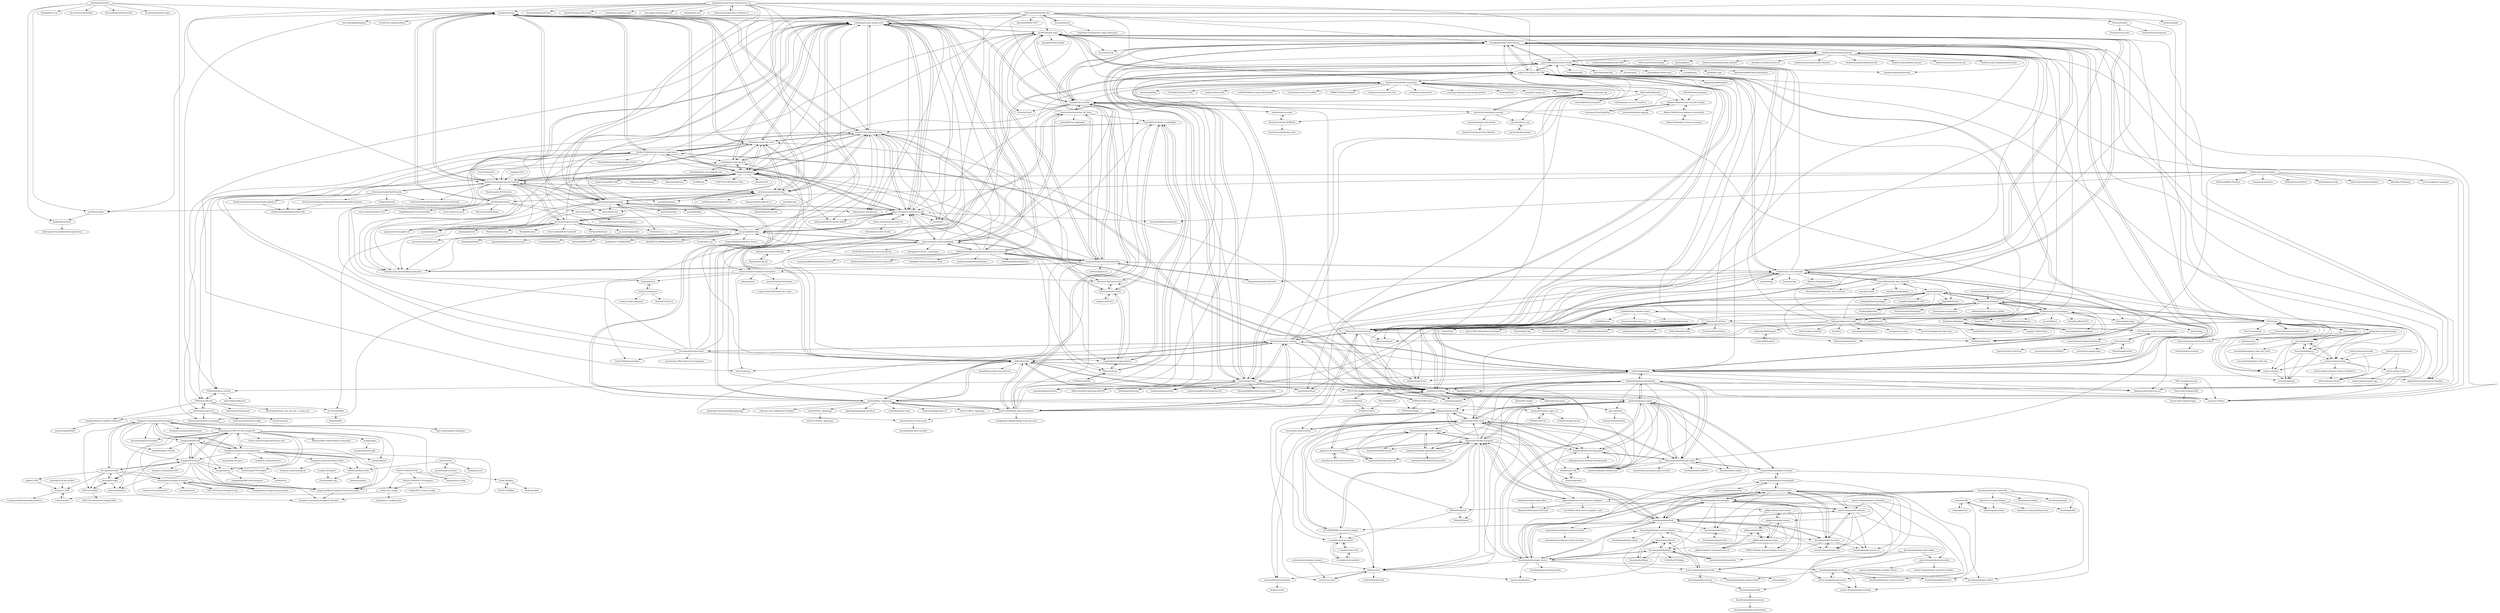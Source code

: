 digraph G {
"felixonmars/archriscv-packages" -> "lcpu-club/loongarch-packages"
"shadowsocks/shadowsocks-qt5" -> "shadowsocks/shadowsocks-libev" ["e"=1]
"shadowsocks/shadowsocks-qt5" -> "FelisCatus/SwitchyOmega" ["e"=1]
"shadowsocks/shadowsocks-qt5" -> "shadowsocks/shadowsocks" ["e"=1]
"shadowsocks/shadowsocks-qt5" -> "erguotou520/bye" ["e"=1]
"shadowsocks/shadowsocks-qt5" -> "gfwlist/gfwlist" ["e"=1]
"shadowsocks/shadowsocks-qt5" -> "geeeeeeeeek/electronic-wechat"
"shadowsocks/shadowsocks-qt5" -> "shadowsocks/shadowsocks-android" ["e"=1]
"shadowsocks/shadowsocks-qt5" -> "breakwa11/shadowsocks-rss" ["e"=1]
"shadowsocks/shadowsocks-qt5" -> "shadowsocks/shadowsocks-windows" ["e"=1]
"shadowsocks/shadowsocks-qt5" -> "shadowsocks/libQtShadowsocks" ["e"=1]
"shadowsocks/shadowsocks-qt5" -> "shadowsocks/shadowsocks-go" ["e"=1]
"shadowsocks/shadowsocks-qt5" -> "JinnLynn/genpac" ["e"=1]
"shadowsocks/shadowsocks-qt5" -> "shadowsocks/shadowsocks-gui" ["e"=1]
"shadowsocks/shadowsocks-qt5" -> "shadowsocksr-backup/shadowsocksr" ["e"=1]
"shadowsocks/shadowsocks-qt5" -> "wszqkzqk/deepin-wine-ubuntu"
"wszqkzqk/deepin-wine-ubuntu" -> "zq1997/deepin-wine"
"wszqkzqk/deepin-wine-ubuntu" -> "askme765cs/Wine-QQ-TIM"
"wszqkzqk/deepin-wine-ubuntu" -> "qingshuisiyuan/electron-ssr-backup" ["e"=1]
"wszqkzqk/deepin-wine-ubuntu" -> "erguotou520/bye" ["e"=1]
"wszqkzqk/deepin-wine-ubuntu" -> "shadowsocks/shadowsocks-qt5"
"wszqkzqk/deepin-wine-ubuntu" -> "jiangxufeng/v2rayL" ["e"=1]
"wszqkzqk/deepin-wine-ubuntu" -> "geeeeeeeeek/electronic-wechat"
"wszqkzqk/deepin-wine-ubuntu" -> "nashaofu/dingtalk"
"wszqkzqk/deepin-wine-ubuntu" -> "Qv2ray/Qv2ray" ["e"=1]
"wszqkzqk/deepin-wine-ubuntu" -> "cytle/wechat_web_devtools"
"wszqkzqk/deepin-wine-ubuntu" -> "shadowsocksrr/electron-ssr" ["e"=1]
"wszqkzqk/deepin-wine-ubuntu" -> "iikira/BaiduPCS-Go" ["e"=1]
"wszqkzqk/deepin-wine-ubuntu" -> "jactor-sue/Deepin-Apps-Installation"
"wszqkzqk/deepin-wine-ubuntu" -> "trazyn/weweChat"
"wszqkzqk/deepin-wine-ubuntu" -> "huan/docker-wechat"
"vufa/deepin-wine-wechat-arch" -> "vufa/deepin-wine-tim-arch"
"vufa/deepin-wine-wechat-arch" -> "vufa/deepin-wine-qq-arch"
"vufa/deepin-wine-wechat-arch" -> "huan/docker-wechat"
"vufa/deepin-wine-wechat-arch" -> "ArchLinuxStudio/ArchLinuxTutorial"
"vufa/deepin-wine-wechat-arch" -> "hosxy/Fcitx5-Material-Color"
"vufa/deepin-wine-wechat-arch" -> "archlinuxcn/mirrorlist-repo"
"vufa/deepin-wine-wechat-arch" -> "nakanomikuorg/arch-guide"
"vufa/deepin-wine-wechat-arch" -> "archlinuxcn/repo"
"vufa/deepin-wine-wechat-arch" -> "zq1997/deepin-wine"
"vufa/deepin-wine-wechat-arch" -> "fcitx/fcitx5" ["e"=1]
"vufa/deepin-wine-wechat-arch" -> "gmg137/netease-cloud-music-gtk"
"vufa/deepin-wine-wechat-arch" -> "Icalingua/Icalingua"
"vufa/deepin-wine-wechat-arch" -> "RikudouPatrickstar/JetBrainsRuntime-for-Linux-x64"
"vufa/deepin-wine-wechat-arch" -> "fkxxyz/rime-cloverpinyin" ["e"=1]
"vufa/deepin-wine-wechat-arch" -> "msojocs/wechat-web-devtools-linux"
"Xinkai/XwareDesktop" -> "XuShaohua/bcloud" ["e"=1]
"Xinkai/XwareDesktop" -> "XuShaohua/bcloud-packages"
"Xinkai/XwareDesktop" -> "hillwoodroc/winetricks-zh"
"Xinkai/XwareDesktop" -> "PointTeam/PointDownload"
"Xinkai/XwareDesktop" -> "yufeikang/bcloud"
"Xinkai/XwareDesktop" -> "XuShaohua/kwplayer"
"Xinkai/XwareDesktop" -> "snail007/xware"
"Xinkai/XwareDesktop" -> "yinheli/docker-thunder-xware"
"Xinkai/XwareDesktop" -> "coslyk/moonplayer" ["e"=1]
"Xinkai/XwareDesktop" -> "xiehuc/pidgin-lwqq"
"Xinkai/XwareDesktop" -> "kuoruan/luci-app-kcptun" ["e"=1]
"Xinkai/XwareDesktop" -> "FZUG/repo"
"Xinkai/XwareDesktop" -> "shadowsocks/shadowsocks-qt5"
"Xinkai/XwareDesktop" -> "cokebar/gfwlist2dnsmasq_python" ["e"=1]
"Xinkai/XwareDesktop" -> "feeluown/FeelUOwn"
"XuShaohua/bcloud-packages" -> "XuShaohua/bcloud" ["e"=1]
"XuShaohua/bcloud-packages" -> "Xinkai/XwareDesktop"
"XuShaohua/bcloud-packages" -> "yufeikang/bcloud"
"XuShaohua/bcloud-packages" -> "LiuLang/kwplayer-packages"
"XuShaohua/bcloud-packages" -> "XuShaohua/kwplayer"
"XuShaohua/bcloud-packages" -> "houtianze/bypy" ["e"=1]
"XuShaohua/bcloud-packages" -> "lyfeyaj/sublime-text-imfix"
"XuShaohua/bcloud-packages" -> "xiehuc/pidgin-lwqq"
"XuShaohua/bcloud-packages" -> "FZUG/repo"
"XuShaohua/bcloud-packages" -> "coslyk/moonplayer" ["e"=1]
"XuShaohua/bcloud-packages" -> "binux/ThunderLixianExporter" ["e"=1]
"XuShaohua/bcloud-packages" -> "zccrs/QQStars" ["e"=1]
"XuShaohua/bcloud-packages" -> "hillwoodroc/winetricks-zh"
"XuShaohua/bcloud-packages" -> "GangZhuo/BaiduPCS" ["e"=1]
"XuShaohua/bcloud-packages" -> "shadowsocks/shadowsocks-qt5"
"fossfreedom/indicator-sysmonitor" -> "Xinkai/XwareDesktop"
"Hackerl/Wine_Appimage" -> "askme765cs/Wine-QQ-TIM"
"Hackerl/Wine_Appimage" -> "eNkru/freechat"
"Hackerl/Wine_Appimage" -> "Gamuxorg/AppImage-CN"
"Hackerl/Wine_Appimage" -> "vufa/deepin-wine-tim-arch"
"Hackerl/Wine_Appimage" -> "ziqiangxu/words-picker"
"Hackerl/Wine_Appimage" -> "ferion11/Wine_Appimage"
"Hackerl/Wine_Appimage" -> "AppImageCommunity/pkg2appimage" ["e"=1]
"Hackerl/Wine_Appimage" -> "xtuJSer/CoCoMusic"
"Hackerl/Wine_Appimage" -> "sudo-give-me-coffee/wine32-deploy" ["e"=1]
"Hackerl/Wine_Appimage" -> "jactor-sue/Deepin-Apps-Installation"
"Hackerl/Wine_Appimage" -> "kooritea/electronic-wechat"
"Hackerl/Wine_Appimage" -> "mmtrt/WINE_AppImage"
"Hackerl/Wine_Appimage" -> "AppImage/appimage.github.io" ["e"=1]
"Hackerl/Wine_Appimage" -> "coslyk/debianopt-repo"
"Hackerl/Wine_Appimage" -> "vufa/deepin-wine-wechat-arch"
"chiwent/awesome-linux-software-cn" -> "zhiiwg/Awesome-Linux-Software-zh_CN"
"shiqimei/shadowsocks-deepin" -> "sonichy/dde-dock-cmud"
"shiqimei/shadowsocks-deepin" -> "PikachuHy/shadowsocks-client"
"shiqimei/shadowsocks-deepin" -> "justforlxz/deepin-topbar"
"shiqimei/shadowsocks-deepin" -> "shiqimei/deepin-develop-guide"
"shiqimei/shadowsocks-deepin" -> "rekols/sysbro"
"shiqimei/shadowsocks-deepin" -> "sonichy/dde-dock-weather"
"shiqimei/shadowsocks-deepin" -> "SeptemberHX/dde-top-panel"
"shiqimei/shadowsocks-deepin" -> "erguotou520/bye" ["e"=1]
"shiqimei/shadowsocks-deepin" -> "xtuJSer/CoCoMusic"
"shiqimei/shadowsocks-deepin" -> "shadowsocksrr/electron-ssr" ["e"=1]
"shiqimei/shadowsocks-deepin" -> "app-cat/sonist"
"shiqimei/shadowsocks-deepin" -> "rekols/redict-dtk"
"shiqimei/shadowsocks-deepin" -> "nashaofu/dingtalk"
"orangbus/Tool" -> "ArchLinuxStudio/ArchLinuxTutorial"
"gmg137/netease-cloud-music-gtk" -> "Rocket1184/electron-netease-cloud-music"
"gmg137/netease-cloud-music-gtk" -> "msojocs/bilibili-linux"
"gmg137/netease-cloud-music-gtk" -> "Icalingua/Icalingua"
"gmg137/netease-cloud-music-gtk" -> "fcitx/fcitx5" ["e"=1]
"gmg137/netease-cloud-music-gtk" -> "hosxy/Fcitx5-Material-Color"
"gmg137/netease-cloud-music-gtk" -> "archlinuxcn/repo"
"gmg137/netease-cloud-music-gtk" -> "web1n/wechat-universal-flatpak"
"gmg137/netease-cloud-music-gtk" -> "go-musicfox/go-musicfox"
"gmg137/netease-cloud-music-gtk" -> "vufa/deepin-wine-wechat-arch"
"gmg137/netease-cloud-music-gtk" -> "Icalingua-plus-plus/Icalingua-plus-plus" ["e"=1]
"gmg137/netease-cloud-music-gtk" -> "xtuJSer/CoCoMusic"
"gmg137/netease-cloud-music-gtk" -> "betta-cyber/netease-music-tui"
"gmg137/netease-cloud-music-gtk" -> "moesoha/debian-media-box" ["e"=1]
"gmg137/netease-cloud-music-gtk" -> "felixonmars/fcitx5-pinyin-zhwiki" ["e"=1]
"gmg137/netease-cloud-music-gtk" -> "nakanomikuorg/arch-guide"
"app-cat/sonist" -> "zwpwjwtz/SuperPanda"
"app-cat/sonist" -> "rekols/redict-dtk"
"lilydjwg/nvchecker" -> "archlinuxcn/lilac"
"lilydjwg/nvchecker" -> "felixonmars/archriscv-packages"
"lilydjwg/nvchecker" -> "lilydjwg/archrepo2"
"lilydjwg/nvchecker" -> "lilydjwg/fcitx.vim" ["e"=1]
"lilydjwg/nvchecker" -> "eli-schwartz/aurpublish" ["e"=1]
"lilydjwg/nvchecker" -> "BruceZhang1993/FastOCR"
"lilydjwg/nvchecker" -> "archlinuxcn/repo"
"lilydjwg/nvchecker" -> "archlinux/archlinux-repro" ["e"=1]
"Mp5A5/HttpRequest" -> "tzbcf/myblog-vue.cli-3.0-node-ts"
"Mp5A5/HttpRequest" -> "miserableMost/tensquare" ["e"=1]
"Mp5A5/HttpRequest" -> "RokasUrbelis/System-security-testing"
"eNkru/freechat" -> "eNkru/electron-xiami"
"eNkru/freechat" -> "Icalingua/Icalingua"
"eNkru/freechat" -> "kooritea/electronic-wechat"
"eNkru/freechat" -> "Hackerl/Wine_Appimage"
"eNkru/freechat" -> "nashaofu/dingtalk"
"eNkru/freechat" -> "RokasUrbelis/docker-wine-linux"
"eNkru/freechat" -> "xtuJSer/CoCoMusic"
"eNkru/freechat" -> "askme765cs/Wine-QQ-TIM"
"eNkru/freechat" -> "vufa/deepin-wine-qq-arch"
"eNkru/freechat" -> "gmg137/netease-cloud-music-gtk"
"eNkru/freechat" -> "lomirus/gtk-qq" ["e"=1]
"eNkru/freechat" -> "jamasBian/youdao-note-electron"
"eNkru/freechat" -> "vufa/deepin-wine-wechat-arch"
"eNkru/freechat" -> "jactor-sue/Deepin-Apps-Installation"
"eNkru/freechat" -> "trazyn/weweChat"
"kooritea/electronic-wechat" -> "eNkru/freechat"
"kooritea/electronic-wechat" -> "trazyn/weweChat"
"kooritea/electronic-wechat" -> "hillwoodroc/winetricks-zh"
"kooritea/electronic-wechat" -> "eNkru/electron-xiami"
"kooritea/electronic-wechat" -> "nashaofu/dingtalk"
"kooritea/electronic-wechat" -> "innoob/netease-cloud-music"
"kooritea/electronic-wechat" -> "Hackerl/Wine_Appimage"
"kooritea/electronic-wechat" -> "geeeeeeeeek/electronic-wechat"
"kooritea/electronic-wechat" -> "askme765cs/Wine-QQ-TIM"
"kooritea/electronic-wechat" -> "cytle/wechat_web_devtools"
"kooritea/electronic-wechat" -> "xtuJSer/CoCoMusic"
"kooritea/electronic-wechat" -> "dv-anomaly/ttf-wps-fonts"
"kooritea/electronic-wechat" -> "jactor-sue/Deepin-Apps-Installation"
"kooritea/electronic-wechat" -> "yufeikang/bcloud"
"kooritea/electronic-wechat" -> "erguotou520/bye" ["e"=1]
"linuxdeepin/dde-kwin" -> "linuxdeepin/deepin-kwin"
"linuxdeepin/dde-file-manager" -> "martyr-deepin/dde-desktop"
"linuxdeepin/dde-file-manager" -> "linuxdeepin/dde-dock"
"linuxdeepin/dde-file-manager" -> "linuxdeepin/dde-launcher"
"linuxdeepin/dde-file-manager" -> "linuxdeepin/dde-control-center"
"linuxdeepin/dde-file-manager" -> "martyr-deepin/deepin-tool-kit"
"linuxdeepin/dde-file-manager" -> "linuxdeepin/developer-center"
"linuxdeepin/dde-file-manager" -> "linuxdeepin/dtkwidget"
"linuxdeepin/dde-file-manager" -> "linuxdeepin/dde-kwin"
"linuxdeepin/dde-file-manager" -> "SeptemberHX/dde-top-panel"
"linuxdeepin/dde-file-manager" -> "XMuli/NetSpeed"
"linuxdeepin/dde-file-manager" -> "martyr-deepin/deepin-terminal-gtk"
"linuxdeepin/dde-control-center" -> "linuxdeepin/dde-dock"
"linuxdeepin/dde-control-center" -> "linuxdeepin/dde-launcher"
"linuxdeepin/dde-control-center" -> "martyr-deepin/dde-desktop"
"linuxdeepin/dde-control-center" -> "martyr-deepin/deepin-wm"
"linuxdeepin/dde-control-center" -> "linuxdeepin/startdde"
"linuxdeepin/dde-control-center" -> "linuxdeepin/dde-kwin"
"linuxdeepin/dde-control-center" -> "linuxdeepin/dde-file-manager"
"linuxdeepin/dde-control-center" -> "martyr-deepin/deepin-terminal-gtk"
"linuxdeepin/dde-control-center" -> "linuxdeepin/developer-center"
"linuxdeepin/dde-control-center" -> "linuxdeepin/dde-session-ui"
"LiuLang/kwplayer-packages" -> "XuShaohua/kwplayer"
"innoob/netease-cloud-music" -> "innoob/deepin-wine-installer"
"vufa/deepin-wine-tim-arch" -> "vufa/deepin-wine-wechat-arch"
"vufa/deepin-wine-tim-arch" -> "vufa/deepin-wine-qq-arch"
"vufa/deepin-wine-tim-arch" -> "hosxy/Fcitx5-Material-Color"
"vufa/deepin-wine-tim-arch" -> "Icalingua/Icalingua"
"vufa/deepin-wine-tim-arch" -> "archlinuxcn/mirrorlist-repo"
"vufa/deepin-wine-tim-arch" -> "ArchLinuxStudio/ArchLinuxTutorial"
"vufa/deepin-wine-tim-arch" -> "Rocket1184/electron-netease-cloud-music"
"vufa/deepin-wine-tim-arch" -> "archlinuxcn/repo"
"vufa/deepin-wine-tim-arch" -> "Hackerl/Wine_Appimage"
"RokasUrbelis/docker-wine-linux" -> "mtonhuang/blog" ["e"=1]
"RokasUrbelis/docker-wine-linux" -> "FurionZG/GoHome12306" ["e"=1]
"RokasUrbelis/docker-wine-linux" -> "ausboyue/IntentLife" ["e"=1]
"RokasUrbelis/docker-wine-linux" -> "a306916069/vue-lunar-fullcalendar" ["e"=1]
"RokasUrbelis/docker-wine-linux" -> "Chorer/hexo-theme-PureBlue" ["e"=1]
"RokasUrbelis/docker-wine-linux" -> "188867052/MatrixAdmin" ["e"=1]
"RokasUrbelis/docker-wine-linux" -> "stepfencurryxiao/Cross-Fire" ["e"=1]
"RokasUrbelis/docker-wine-linux" -> "RokasUrbelis/System-security-testing"
"RokasUrbelis/docker-wine-linux" -> "windyfancy/webcontext" ["e"=1]
"RokasUrbelis/docker-wine-linux" -> "xiaoyang-sde/typescript-design-pattern" ["e"=1]
"RokasUrbelis/docker-wine-linux" -> "Beseting/PlanA" ["e"=1]
"RokasUrbelis/docker-wine-linux" -> "Mp5A5/HttpRequest"
"RokasUrbelis/docker-wine-linux" -> "yuang01/v-plugs-ayu" ["e"=1]
"RokasUrbelis/docker-wine-linux" -> "jumodada/firm" ["e"=1]
"RokasUrbelis/docker-wine-linux" -> "top-bettercode/docker-qq"
"THE-cattail/qq-bot-api" -> "Tnze/CoolQ-Golang-SDK"
"THE-cattail/qq-bot-api" -> "NEUP-Net-Depart/NEUP-FleaMarket"
"ziqiangxu/words-picker" -> "sonichy/dde-dock-cmud"
"ziqiangxu/words-picker" -> "rekols/redict-dtk"
"ziqiangxu/words-picker" -> "reionwong/redict"
"ziqiangxu/words-picker" -> "jiangzc/CuteTranslation"
"ziqiangxu/words-picker" -> "rekols/sysbro"
"ziqiangxu/words-picker" -> "SeptemberHX/dde-smart-dir"
"ziqiangxu/words-picker" -> "xymov/vst-video"
"ziqiangxu/words-picker" -> "shiqimei/deepin-develop-guide"
"lyfeyaj/sublime-text-imfix" -> "XuShaohua/bcloud-packages"
"lyfeyaj/sublime-text-imfix" -> "JinnLynn/genpac" ["e"=1]
"lyfeyaj/sublime-text-imfix" -> "cytle/wechat_web_devtools"
"lyfeyaj/sublime-text-imfix" -> "XuShaohua/bcloud" ["e"=1]
"lyfeyaj/sublime-text-imfix" -> "shadowsocks/shadowsocks-qt5"
"lyfeyaj/sublime-text-imfix" -> "askme765cs/Wine-QQ-TIM"
"lyfeyaj/sublime-text-imfix" -> "geeeeeeeeek/electronic-wechat"
"lyfeyaj/sublime-text-imfix" -> "fcitx/fcitx" ["e"=1]
"lyfeyaj/sublime-text-imfix" -> "hillwoodroc/winetricks-zh"
"lyfeyaj/sublime-text-imfix" -> "anmoljagetia/Flatabulous" ["e"=1]
"lyfeyaj/sublime-text-imfix" -> "yuan1994/wechat_web_devtools"
"lyfeyaj/sublime-text-imfix" -> "chikatoike/IMESupport"
"lyfeyaj/sublime-text-imfix" -> "cstrap/monaco-font" ["e"=1]
"lyfeyaj/sublime-text-imfix" -> "laravel-china/php-the-right-way" ["e"=1]
"lyfeyaj/sublime-text-imfix" -> "hfcorriez/fig-standards" ["e"=1]
"jactor-sue/Deepin-Apps-Installation" -> "wszqkzqk/deepin-wine-ubuntu"
"jactor-sue/Deepin-Apps-Installation" -> "hillwoodroc/winetricks-zh"
"jactor-sue/Deepin-Apps-Installation" -> "Hackerl/Wine_Appimage"
"jactor-sue/Deepin-Apps-Installation" -> "askme765cs/Wine-QQ-TIM"
"jactor-sue/Deepin-Apps-Installation" -> "zq1997/deepin-wine"
"jactor-sue/Deepin-Apps-Installation" -> "eNkru/freechat"
"jactor-sue/Deepin-Apps-Installation" -> "innoob/netease-cloud-music"
"jactor-sue/Deepin-Apps-Installation" -> "huan/docker-wechat"
"jactor-sue/Deepin-Apps-Installation" -> "RokasUrbelis/docker-wine-linux"
"jactor-sue/Deepin-Apps-Installation" -> "wszqkzqk/wszqkzqk-deepin-wine-tim-arch"
"jactor-sue/Deepin-Apps-Installation" -> "xtuJSer/CoCoMusic"
"jactor-sue/Deepin-Apps-Installation" -> "kooritea/electronic-wechat"
"jactor-sue/Deepin-Apps-Installation" -> "cytle/wechat_web_devtools"
"Tnze/CoolQ-Golang-SDK" -> "THE-cattail/qq-bot-api"
"Tnze/CoolQ-Golang-SDK" -> "Tnze/CoolQ-Golang-Plugin"
"TimothyYe/ydict" -> "TimothyYe/vim-ydict"
"TimothyYe/ydict" -> "TimothyYe/exchangerate"
"XuShaohua/kwplayer" -> "LiuLang/kwplayer-packages"
"XuShaohua/kwplayer" -> "xsjqqq123/MvGather"
"XuShaohua/kwplayer" -> "XuShaohua/bcloud" ["e"=1]
"XuShaohua/kwplayer" -> "n374/dmusic-plugin-NeteaseCloudMusic"
"linuxdeepin/dde-daemon" -> "linuxdeepin/startdde"
"VOID001/ssf2fcitx" -> "fkxxyz/ssfconv"
"VOID001/ssf2fcitx" -> "NEUP-Net-Depart/NEUP-FleaMarket"
"VOID001/ssf2fcitx" -> "THMonster/kcm-colorful"
"martyr-deepin/deepin-movie" -> "linuxdeepin/deepin-music"
"martyr-deepin/deepin-movie" -> "martyr-deepin/deepin-terminal"
"martyr-deepin/deepin-movie" -> "linuxdeepin/dde-file-manager"
"q77190858/dde-sys-monitor-plugin" -> "v-svg/dde-dock-netspeed"
"q77190858/dde-sys-monitor-plugin" -> "SeptemberHX/dde-top-panel"
"q77190858/dde-sys-monitor-plugin" -> "sonichy/dde-dock-cmud"
"vufa/deepin-wine-qq-arch" -> "vufa/deepin-wine-tim-arch"
"vufa/deepin-wine-qq-arch" -> "vufa/deepin-wine-wechat-arch"
"vufa/deepin-wine-qq-arch" -> "Icalingua/Icalingua"
"vufa/deepin-wine-qq-arch" -> "zhullyb/deepin.com.dingtalk.com"
"vufa/deepin-wine-qq-arch" -> "hosxy/Fcitx5-Material-Color"
"loongson-community/linux-stable" -> "loongson-community/grub"
"loongson-community/linux-stable" -> "chenhuacai/linux-ulek"
"shiqimei/deepin-develop-guide" -> "ziqiangxu/Linux-desktop-develop-guide"
"shiqimei/deepin-develop-guide" -> "rekols/redict-dtk"
"shiqimei/deepin-develop-guide" -> "PikachuHy/shadowsocks-client"
"shiqimei/deepin-develop-guide" -> "sonichy/dde-dock-cmud"
"poemdistance/ScreenTranslation" -> "jiangzc/CuteTranslation"
"THMonster/Revda" -> "THMonster/kcm-colorful"
"THMonster/Revda" -> "felixonmars/telegramirc"
"THMonster/Revda" -> "felixonmars/vps2arch"
"THMonster/Revda" -> "KenOokamiHoro/it_has_not_get_a_name_yet"
"THMonster/Revda" -> "zjuyk/archlinuxcn-dotfiles-collection"
"THMonster/Revda" -> "farseerfc/dotfiles"
"RokasUrbelis/port-service-scanning" -> "RokasUrbelis/Linux-beginner-automation"
"RokasUrbelis/System-security-testing" -> "LinuxparaChen/EdgeMvp"
"RokasUrbelis/System-security-testing" -> "RokasUrbelis/Linux-beginner-automation"
"RokasUrbelis/System-security-testing" -> "jieyuanfei/jianshu-egg-api" ["e"=1]
"linuxdeepin/dtkgui" -> "linuxdeepin/dtkcore"
"s6056826/netty-pubsub" -> "RokasUrbelis/System-security-testing"
"rekols/sysbro" -> "martyr-deepin/docs"
"rekols/sysbro" -> "rocket049/powerchat"
"rekols/sysbro" -> "xymov/vst-video"
"rekols/sysbro" -> "sonichy/dde-dock-datetime"
"RokasUrbelis/Linux-beginner-automation" -> "RokasUrbelis/port-service-scanning"
"RokasUrbelis/Linux-beginner-automation" -> "RokasUrbelis/System-security-testing"
"loongwrt/loongwrt" -> "FlyGoat/miku-smc"
"THMonster/kcm-colorful" -> "alex47/BreezeBlurred" ["e"=1]
"THMonster/kcm-colorful" -> "THMonster/Revda"
"linuxdeepin/startdde" -> "linuxdeepin/deepin-metacity"
"yelanxin/netease-cloud-music-fedora" -> "xuthus5/fedora-netease"
"linuxdeepin/deepin-kwin" -> "linuxdeepin/dde-kwin"
"lilydjwg/archrepo2" -> "index-generator-project/index-generator"
"ossxp-com/repo" -> "source4code/repo"
"sonichy/dde-dock-datetime" -> "denjay/remote"
"zhang-ge-hao/neu_login_3.0" -> "VOID001/NEUOJ"
"zhang-ge-hao/neu_login_3.0" -> "VOID001/simple-tg-bot"
"zq1997/deepin-wine" -> "wszqkzqk/deepin-wine-ubuntu"
"zq1997/deepin-wine" -> "huan/docker-wechat"
"zq1997/deepin-wine" -> "askme765cs/Wine-QQ-TIM"
"zq1997/deepin-wine" -> "vufa/deepin-wine-wechat-arch"
"zq1997/deepin-wine" -> "Qv2ray/Qv2ray" ["e"=1]
"zq1997/deepin-wine" -> "Icalingua-plus-plus/Icalingua-plus-plus" ["e"=1]
"zq1997/deepin-wine" -> "RikudouPatrickstar/JetBrainsRuntime-for-Linux-x64"
"zq1997/deepin-wine" -> "nashaofu/dingtalk"
"zq1997/deepin-wine" -> "qingshuisiyuan/electron-ssr-backup" ["e"=1]
"zq1997/deepin-wine" -> "v2rayA/v2rayA" ["e"=1]
"zq1997/deepin-wine" -> "jiangxufeng/v2rayL" ["e"=1]
"zq1997/deepin-wine" -> "shadowsocksrr/electron-ssr" ["e"=1]
"zq1997/deepin-wine" -> "RokasUrbelis/docker-wine-linux"
"zq1997/deepin-wine" -> "SpongeNobody/Clashy" ["e"=1]
"zq1997/deepin-wine" -> "Icalingua/Icalingua"
"archlinuxcn/mirrorlist-repo" -> "archlinuxcn/repo"
"archlinuxcn/mirrorlist-repo" -> "hosxy/Fcitx5-Material-Color"
"archlinuxcn/mirrorlist-repo" -> "vufa/deepin-wine-tim-arch"
"archlinuxcn/mirrorlist-repo" -> "vufa/deepin-wine-wechat-arch"
"archlinuxcn/mirrorlist-repo" -> "ArchLinuxStudio/ArchLinuxTutorial"
"archlinuxcn/mirrorlist-repo" -> "nakanomikuorg/arch-guide"
"archlinuxcn/mirrorlist-repo" -> "ohmyarch/fontconfig-zh-cn"
"archlinuxcn/mirrorlist-repo" -> "arch4edu/arch4edu"
"archlinuxcn/mirrorlist-repo" -> "archlinuxcn/mirrorlist-mirrors"
"archlinuxcn/mirrorlist-repo" -> "felixonmars/fcitx5-pinyin-zhwiki" ["e"=1]
"archlinuxcn/mirrorlist-repo" -> "springzfx/cgproxy" ["e"=1]
"ArchLinuxStudio/ArchLinuxTutorial" -> "nakanomikuorg/arch-guide"
"ArchLinuxStudio/ArchLinuxTutorial" -> "ArchLinuxStudio/ShellTutorial"
"ArchLinuxStudio/ArchLinuxTutorial" -> "archlinuxcn/repo"
"ArchLinuxStudio/ArchLinuxTutorial" -> "vufa/deepin-wine-wechat-arch"
"ArchLinuxStudio/ArchLinuxTutorial" -> "Icalingua-plus-plus/Icalingua-plus-plus" ["e"=1]
"ArchLinuxStudio/ArchLinuxTutorial" -> "theniceboy/nvim" ["e"=1]
"ArchLinuxStudio/ArchLinuxTutorial" -> "archlinuxcn/mirrorlist-repo"
"ArchLinuxStudio/ArchLinuxTutorial" -> "Icalingua/Icalingua"
"ArchLinuxStudio/ArchLinuxTutorial" -> "Shadowsocks-NET/Qv2ray" ["e"=1]
"ArchLinuxStudio/ArchLinuxTutorial" -> "vufa/deepin-wine-tim-arch"
"ArchLinuxStudio/ArchLinuxTutorial" -> "fkxxyz/rime-cloverpinyin" ["e"=1]
"ArchLinuxStudio/ArchLinuxTutorial" -> "ArchLinuxStudio/ModernSecurityProtectionGuide"
"ArchLinuxStudio/ArchLinuxTutorial" -> "glepnir/nvim-lua-guide-zh" ["e"=1]
"ArchLinuxStudio/ArchLinuxTutorial" -> "go-musicfox/go-musicfox"
"ArchLinuxStudio/ArchLinuxTutorial" -> "ayamir/nvimdots" ["e"=1]
"huan/docker-wechat" -> "top-bettercode/docker-wechat"
"huan/docker-wechat" -> "vufa/deepin-wine-wechat-arch"
"huan/docker-wechat" -> "zq1997/deepin-wine"
"huan/docker-wechat" -> "RokasUrbelis/docker-wine-linux"
"huan/docker-wechat" -> "top-bettercode/docker-qq"
"huan/docker-wechat" -> "wszqkzqk/deepin-wine-ubuntu"
"huan/docker-wechat" -> "gmg137/netease-cloud-music-gtk"
"huan/docker-wechat" -> "huan/docker-wxwork"
"huan/docker-wechat" -> "Icalingua/Icalingua"
"huan/docker-wechat" -> "shadowsocksrr/electron-ssr" ["e"=1]
"huan/docker-wechat" -> "v2rayA/v2rayA" ["e"=1]
"huan/docker-wechat" -> "jiangxufeng/v2rayL" ["e"=1]
"huan/docker-wechat" -> "msojocs/wechat-web-devtools-linux"
"huan/docker-wechat" -> "lovechoudoufu/wechat_for_linux"
"huan/docker-wechat" -> "web1n/wechat-universal-flatpak"
"huan/docker-wxwork" -> "BoringCat/docker-WXWork"
"gsvm/coreclr" -> "gsvm/loongson-dotnet"
"gsvm/coreclr" -> "theaoqi/coreclr"
"gsvm/coreclr" -> "chenhuacai/linux-ulek"
"hosxy/Fcitx5-Material-Color" -> "felixonmars/fcitx5-pinyin-zhwiki" ["e"=1]
"hosxy/Fcitx5-Material-Color" -> "vufa/deepin-wine-tim-arch"
"hosxy/Fcitx5-Material-Color" -> "tonyfettes/fcitx5-nord"
"hosxy/Fcitx5-Material-Color" -> "fcitx/fcitx5" ["e"=1]
"hosxy/Fcitx5-Material-Color" -> "thep0y/fcitx5-themes-candlelight"
"hosxy/Fcitx5-Material-Color" -> "archlinuxcn/mirrorlist-repo"
"hosxy/Fcitx5-Material-Color" -> "vufa/deepin-wine-wechat-arch"
"hosxy/Fcitx5-Material-Color" -> "archlinuxcn/repo"
"hosxy/Fcitx5-Material-Color" -> "Icalingua/Icalingua"
"hosxy/Fcitx5-Material-Color" -> "gmg137/netease-cloud-music-gtk"
"hosxy/Fcitx5-Material-Color" -> "THMonster/kcm-colorful"
"hosxy/Fcitx5-Material-Color" -> "Reverier-Xu/Fluent-fcitx5"
"hosxy/Fcitx5-Material-Color" -> "vufa/deepin-wine-qq-arch"
"hosxy/Fcitx5-Material-Color" -> "fkxxyz/rime-cloverpinyin" ["e"=1]
"hosxy/Fcitx5-Material-Color" -> "Rocket1184/electron-netease-cloud-music"
"SeptemberHX/dde-istate-menus" -> "SeptemberHX/dde-smart-dir"
"SeptemberHX/dde-istate-menus" -> "SeptemberHX/dde-pstate"
"SeptemberHX/dde-istate-menus" -> "SeptemberHX/dde-globalmenu-service"
"SeptemberHX/dde-istate-menus" -> "SeptemberHX/dde-top-panel"
"felixonmars/vps2arch" -> "drizzt/vps2arch" ["e"=1]
"felixonmars/vps2arch" -> "THMonster/Revda"
"felixonmars/vps2arch" -> "felixonmars/archriscv-packages"
"felixonmars/vps2arch" -> "felixonmars/chnroutes-alike"
"felixonmars/vps2arch" -> "zjuyk/archlinuxcn-dotfiles-collection"
"linuxdeepin/deepin-boot-maker" -> "martyr-deepin/deepin-installer"
"linuxdeepin/deepin-boot-maker" -> "martyr-deepin/deepin-movie"
"linuxdeepin/deepin-boot-maker" -> "linuxdeepin/developer-center"
"SeptemberHX/dde-top-panel" -> "SeptemberHX/dde-globalmenu-service"
"SeptemberHX/dde-top-panel" -> "SeptemberHX/dde-istate-menus"
"SeptemberHX/dde-top-panel" -> "XMuli/NetSpeed"
"SeptemberHX/dde-top-panel" -> "q77190858/dde-sys-monitor-plugin"
"SeptemberHX/dde-top-panel" -> "justforlxz/deepin-topbar"
"SeptemberHX/dde-top-panel" -> "linuxdeepin/dde-dock"
"SeptemberHX/dde-top-panel" -> "sonichy/dde-dock-cmud"
"SeptemberHX/dde-top-panel" -> "SeptemberHX/dde-smart-dir"
"SeptemberHX/dde-top-panel" -> "jiangzc/CuteTranslation"
"SeptemberHX/dde-top-panel" -> "dependon/fantascene-dynamic-wallpaper"
"SeptemberHX/dde-top-panel" -> "SeptemberHX/dde-pstate"
"SeptemberHX/dde-top-panel" -> "shiqimei/deepin-develop-guide"
"SeptemberHX/dde-top-panel" -> "rekols/sysbro"
"SeptemberHX/dde-top-panel" -> "XMuli/lfxSpeed"
"SeptemberHX/dde-globalmenu-service" -> "SeptemberHX/dde-top-panel"
"SeptemberHX/dde-globalmenu-service" -> "SeptemberHX/Chameleon-patched"
"SeptemberHX/dde-globalmenu-service" -> "SeptemberHX/dde-istate-menus"
"sxqsfun/fcitx5-sogou-themes" -> "tonyfettes/fcitx5-nord"
"sxqsfun/fcitx5-sogou-themes" -> "fkxxyz/ssfconv"
"sxqsfun/fcitx5-sogou-themes" -> "thep0y/fcitx5-themes-candlelight"
"sxqsfun/fcitx5-sogou-themes" -> "Reverier-Xu/Fluent-fcitx5"
"ArchLinuxStudio/ShellTutorial" -> "ArchLinuxStudio/LinuxNetworkProgrammingAndEncryption"
"ArchLinuxStudio/ShellTutorial" -> "ArchLinuxStudio/ArchLinuxTutorial"
"ArchLinuxStudio/ShellTutorial" -> "ArchLinuxStudio/ModernSecurityProtectionGuide"
"ArchLinuxStudio/ShellTutorial" -> "ArchLinuxStudio/ArchLinuxStudio.github.io"
"ArchLinuxStudio/ShellTutorial" -> "52fhy/shell-book" ["e"=1]
"ArchLinuxStudio/ShellTutorial" -> "ArchLinuxStudio/ShadowButterfly"
"dragonation/wechat-devtools" -> "msojocs/wechat-web-devtools-linux"
"dragonation/wechat-devtools" -> "cytle/wechat_web_devtools"
"gsvm/loongson-dotnet" -> "gsvm/coreclr"
"betta-cyber/netease-music-tui" -> "dslchd/actix-web3-CN-doc" ["e"=1]
"betta-cyber/netease-music-tui" -> "gmg137/netease-cloud-music-gtk"
"jiangzc/CuteTranslation" -> "poemdistance/ScreenTranslation"
"jiangzc/CuteTranslation" -> "ziqiangxu/words-picker"
"jiangzc/CuteTranslation" -> "SeptemberHX/dde-top-panel"
"jiangzc/CuteTranslation" -> "SeptemberHX/dde-istate-menus"
"jiangzc/CuteTranslation" -> "SeptemberHX/dde-smart-dir"
"fkxxyz/ssfconv" -> "VOID001/ssf2fcitx"
"fkxxyz/ssfconv" -> "sxqsfun/fcitx5-sogou-themes"
"fkxxyz/ssfconv" -> "thep0y/fcitx5-themes-candlelight"
"ygcaicn/ubuntu_qq" -> "ygcaicn/docker-deepin"
"xymov/vst-video" -> "rekols/sysbro"
"martyr-deepin/deepin-wm" -> "linuxdeepin/dde-launcher"
"chenhuacai/linux-ulek" -> "chenhuacai/linux"
"chenhuacai/linux-ulek" -> "FlyGoat/miku-smc"
"mmtrt/WINE_AppImage" -> "ferion11/Proton_Appimage"
"sudormroot/nextplayer-project" -> "xymov/vst-video"
"sudormroot/nextplayer-project" -> "rekols/sysbro"
"gorquan/deepin-wine-docker" -> "Spark-Store/Spark-Store-Website"
"NixOS-CN/NixOS-CN-telegram" -> "bobby285271/nixos-config"
"NixOS-CN/NixOS-CN-telegram" -> "xieby1/nix_config"
"BoringCat/docker-WXWork" -> "huan/docker-wxwork"
"BoringCat/docker-WXWork" -> "top-bettercode/docker-wine"
"sirodeneko/NeteaseCloudMusicApiWithGo" -> "go-musicfox/netease-music"
"archlinuxcn/lilac" -> "lilydjwg/archrepo2"
"ArchLinuxStudio/ArchLinuxStudio.github.io" -> "ArchLinuxStudio/ShadowButterfly"
"v-svg/dde-dock-clock" -> "v-svg/dde-dock-weather"
"v-svg/dde-dock-clock" -> "v-svg/dde-dock-netspeed"
"v-svg/dde-dock-netspeed" -> "v-svg/dde-dock-clock"
"v-svg/dde-dock-netspeed" -> "v-svg/dde-dock-weather"
"v-svg/dde-dock-weather" -> "v-svg/dde-dock-clock"
"v-svg/dde-dock-weather" -> "v-svg/dde-dock-netspeed"
"feeluown/FeelUOwn" -> "HuberTRoy/MusicBox" ["e"=1]
"feeluown/FeelUOwn" -> "darknessomi/musicbox" ["e"=1]
"feeluown/FeelUOwn" -> "FreedomZZQ/IcePlayer" ["e"=1]
"feeluown/FeelUOwn" -> "XuShaohua/bcloud" ["e"=1]
"feeluown/FeelUOwn" -> "PyQt5/PyQt" ["e"=1]
"feeluown/FeelUOwn" -> "harry159821/XiamiForLinuxProject" ["e"=1]
"feeluown/FeelUOwn" -> "xtuJSer/CoCoMusic"
"feeluown/FeelUOwn" -> "trazyn/ieaseMusic" ["e"=1]
"feeluown/FeelUOwn" -> "hillwoodroc/winetricks-zh"
"feeluown/FeelUOwn" -> "PeterDing/iScript" ["e"=1]
"feeluown/FeelUOwn" -> "askme765cs/Wine-QQ-TIM"
"feeluown/FeelUOwn" -> "WizTeam/WizQTClient" ["e"=1]
"feeluown/FeelUOwn" -> "geeeeeeeeek/electronic-wechat"
"feeluown/FeelUOwn" -> "bluetomlee/NetEase-MusicBox" ["e"=1]
"feeluown/FeelUOwn" -> "pythonguis/pythonguis-examples" ["e"=1]
"nakanomikuorg/arch-guide" -> "ArchLinuxStudio/ArchLinuxTutorial"
"nakanomikuorg/arch-guide" -> "Icalingua-plus-plus/Icalingua-plus-plus" ["e"=1]
"nakanomikuorg/arch-guide" -> "archlinuxcn/repo"
"nakanomikuorg/arch-guide" -> "vufa/deepin-wine-wechat-arch"
"nakanomikuorg/arch-guide" -> "ayamir/nvimdots" ["e"=1]
"nakanomikuorg/arch-guide" -> "glepnir/nvim-lua-guide-zh" ["e"=1]
"nakanomikuorg/arch-guide" -> "archlinuxcn/mirrorlist-repo"
"nakanomikuorg/arch-guide" -> "daeuniverse/dae" ["e"=1]
"nakanomikuorg/arch-guide" -> "ayamir/dotfiles" ["e"=1]
"nakanomikuorg/arch-guide" -> "fkxxyz/rime-cloverpinyin" ["e"=1]
"nakanomikuorg/arch-guide" -> "go-musicfox/go-musicfox"
"nakanomikuorg/arch-guide" -> "Icalingua/Icalingua"
"nakanomikuorg/arch-guide" -> "gmg137/netease-cloud-music-gtk"
"nakanomikuorg/arch-guide" -> "iDvel/rime-ice" ["e"=1]
"nakanomikuorg/arch-guide" -> "theniceboy/nvim" ["e"=1]
"tonyfettes/fcitx5-nord" -> "Reverier-Xu/Fluent-fcitx5"
"tonyfettes/fcitx5-nord" -> "catppuccin/fcitx5"
"tonyfettes/fcitx5-nord" -> "sxqsfun/fcitx5-sogou-themes"
"tonyfettes/fcitx5-nord" -> "thep0y/fcitx5-themes-candlelight"
"tonyfettes/fcitx5-nord" -> "hosxy/Fcitx5-Material-Color"
"RikudouPatrickstar/JetBrainsRuntime-for-Linux-x64" -> "prehonor/myJetBrainsRuntime"
"RikudouPatrickstar/JetBrainsRuntime-for-Linux-x64" -> "JetBrains/JetBrainsRuntime" ["e"=1]
"RikudouPatrickstar/JetBrainsRuntime-for-Linux-x64" -> "ayanamist/JetBrainsRuntime-for-fcitx"
"RikudouPatrickstar/JetBrainsRuntime-for-Linux-x64" -> "msojocs/wechat-web-devtools-linux"
"RikudouPatrickstar/JetBrainsRuntime-for-Linux-x64" -> "AlanSune/JetBrainsRuntime-for-Linux-x64"
"RikudouPatrickstar/JetBrainsRuntime-for-Linux-x64" -> "vufa/deepin-wine-wechat-arch"
"RikudouPatrickstar/JetBrainsRuntime-for-Linux-x64" -> "zq1997/deepin-wine"
"RikudouPatrickstar/JetBrainsRuntime-for-Linux-x64" -> "Icalingua/Icalingua"
"RikudouPatrickstar/JetBrainsRuntime-for-Linux-x64" -> "crabapples-h/navicat-keygen-tools" ["e"=1]
"RikudouPatrickstar/JetBrainsRuntime-for-Linux-x64" -> "fkxxyz/ssfconv"
"RikudouPatrickstar/JetBrainsRuntime-for-Linux-x64" -> "Icalingua-plus-plus/Icalingua-plus-plus" ["e"=1]
"RikudouPatrickstar/JetBrainsRuntime-for-Linux-x64" -> "hosxy/Fcitx5-Material-Color"
"RikudouPatrickstar/JetBrainsRuntime-for-Linux-x64" -> "sxqsfun/fcitx5-sogou-themes"
"RikudouPatrickstar/JetBrainsRuntime-for-Linux-x64" -> "web1n/wechat-universal-flatpak"
"RikudouPatrickstar/JetBrainsRuntime-for-Linux-x64" -> "dependon/fantascene-dynamic-wallpaper"
"go-musicfox/go-musicfox" -> "go-musicfox/spotifox"
"go-musicfox/go-musicfox" -> "gmg137/netease-cloud-music-gtk"
"go-musicfox/go-musicfox" -> "Icalingua-plus-plus/Icalingua-plus-plus" ["e"=1]
"go-musicfox/go-musicfox" -> "nakanomikuorg/arch-guide"
"go-musicfox/go-musicfox" -> "ArchLinuxStudio/ArchLinuxTutorial"
"go-musicfox/go-musicfox" -> "ayamir/nvimdots" ["e"=1]
"go-musicfox/go-musicfox" -> "msojocs/bilibili-linux"
"go-musicfox/go-musicfox" -> "fcitx5-android/fcitx5-android" ["e"=1]
"go-musicfox/go-musicfox" -> "Rocket1184/electron-netease-cloud-music"
"go-musicfox/go-musicfox" -> "iDvel/rime-ice" ["e"=1]
"go-musicfox/go-musicfox" -> "HyPlayer/HyPlayer" ["e"=1]
"go-musicfox/go-musicfox" -> "kamiyaa/joshuto" ["e"=1]
"go-musicfox/go-musicfox" -> "glepnir/nvim-lua-guide-zh" ["e"=1]
"go-musicfox/go-musicfox" -> "Mintimate/oh-my-rime" ["e"=1]
"go-musicfox/go-musicfox" -> "WankkoRee/eaio" ["e"=1]
"aussieaddons/repo" -> "notion-enhancer/repo"
"aussieaddons/repo" -> "ossxp-com/repo"
"aussieaddons/repo" -> "darcyclarke/Repo.js"
"aussieaddons/repo" -> "source4code/repo"
"aussieaddons/repo" -> "aussieaddons/plugin.video.abc_iview"
"dependon/fantascene-dynamic-wallpaper" -> "zty199/dde-dock-switch_graphics_card"
"dependon/fantascene-dynamic-wallpaper" -> "SeptemberHX/dde-top-panel"
"dependon/fantascene-dynamic-wallpaper" -> "gfdgd-xi/deep-wine-runner"
"dependon/fantascene-dynamic-wallpaper" -> "ZhongYic00/QtQuick-DTK-style"
"sunhaiyong1978/CLFS-for-LoongArch" -> "loongson/build-tools"
"sunhaiyong1978/CLFS-for-LoongArch" -> "loongson/LoongArch-Documentation"
"sunhaiyong1978/CLFS-for-LoongArch" -> "loongson/Firmware"
"sunhaiyong1978/CLFS-for-LoongArch" -> "loongson/linux"
"sunhaiyong1978/CLFS-for-LoongArch" -> "foxsen/qemu-loongarch-runenv"
"sunhaiyong1978/CLFS-for-LoongArch" -> "loongson-community/areweloongyet"
"sunhaiyong1978/CLFS-for-LoongArch" -> "sunhaiyong1978/Yongbao"
"sunhaiyong1978/CLFS-for-LoongArch" -> "deuso/latx-build"
"sunhaiyong1978/CLFS-for-LoongArch" -> "jiegec/unofficial-loongarch-intrinsics-guide"
"sunhaiyong1978/CLFS-for-LoongArch" -> "fedora-remix-loongarch/releases-info"
"sunhaiyong1978/CLFS-for-LoongArch" -> "loongson/gcc"
"sunhaiyong1978/CLFS-for-LoongArch" -> "yangxiaojuan-loongson/qemu-binary"
"sunhaiyong1978/CLFS-for-LoongArch" -> "Martins3/Bare-Metal-Binary-Translator"
"sunhaiyong1978/CLFS-for-LoongArch" -> "loongson/qemu"
"sunhaiyong1978/CLFS-for-LoongArch" -> "foxsen/loongarch-assembly"
"hillwoodroc/winetricks-zh" -> "askme765cs/Wine-QQ-TIM"
"hillwoodroc/winetricks-zh" -> "Xinkai/XwareDesktop"
"hillwoodroc/winetricks-zh" -> "XuShaohua/bcloud" ["e"=1]
"hillwoodroc/winetricks-zh" -> "kooritea/electronic-wechat"
"hillwoodroc/winetricks-zh" -> "Winetricks/winetricks" ["e"=1]
"hillwoodroc/winetricks-zh" -> "feeluown/FeelUOwn"
"hillwoodroc/winetricks-zh" -> "JinnLynn/genpac" ["e"=1]
"hillwoodroc/winetricks-zh" -> "jactor-sue/Deepin-Apps-Installation"
"hillwoodroc/winetricks-zh" -> "xtuJSer/CoCoMusic"
"hillwoodroc/winetricks-zh" -> "coslyk/moonplayer" ["e"=1]
"hillwoodroc/winetricks-zh" -> "vufa/deepin-wine-wechat-arch"
"hillwoodroc/winetricks-zh" -> "cytle/wechat_web_devtools"
"hillwoodroc/winetricks-zh" -> "geeeeeeeeek/electronic-wechat"
"hillwoodroc/winetricks-zh" -> "wszqkzqk/deepin-wine-ubuntu"
"hillwoodroc/winetricks-zh" -> "vufa/deepin-wine-tim-arch"
"thep0y/fcitx5-themes-candlelight" -> "tonyfettes/fcitx5-nord"
"thep0y/fcitx5-themes-candlelight" -> "hosxy/Fcitx5-Material-Color"
"thep0y/fcitx5-themes-candlelight" -> "sxqsfun/fcitx5-sogou-themes"
"thep0y/fcitx5-themes-candlelight" -> "Reverier-Xu/Fluent-fcitx5"
"thep0y/fcitx5-themes-candlelight" -> "fkxxyz/ssfconv"
"FZUG/repo" -> "Senorsen/netease-cloud-music-rpm"
"FZUG/repo" -> "spring-boot-in-practice/repo"
"FZUG/repo" -> "1dot75cm/myrepo"
"FZUG/repo" -> "kisslinux/repo" ["e"=1]
"FZUG/repo" -> "aussieaddons/repo"
"FZUG/repo" -> "XuShaohua/bcloud" ["e"=1]
"FZUG/repo" -> "debiancn/repo"
"FZUG/repo" -> "darcyclarke/Repo.js"
"FZUG/repo" -> "notion-enhancer/repo"
"FZUG/repo" -> "archlinuxcn/repo"
"FZUG/repo" -> "ossxp-com/repo"
"FZUG/repo" -> "XuShaohua/bcloud-packages"
"FZUG/repo" -> "hillwoodroc/winetricks-zh"
"FZUG/repo" -> "Xinkai/XwareDesktop"
"FZUG/repo" -> "source4code/repo"
"notion-enhancer/extension" -> "notion-enhancer/icons"
"notion-enhancer/extension" -> "notion-enhancer/repo"
"notion-enhancer/extension" -> "notion-enhancer/api"
"BryanYang/freechat" -> "stkevintan/Cube"
"notion-enhancer/repo" -> "notion-enhancer/icons"
"notion-enhancer/repo" -> "ossxp-com/repo"
"notion-enhancer/repo" -> "notion-enhancer/api"
"notion-enhancer/repo" -> "notion-enhancer/notion-enhancer.github.io"
"notion-enhancer/repo" -> "aussieaddons/repo"
"tuna/fishroom" -> "farseerfc/pacvis"
"tuna/fishroom" -> "wfjsw/telegram2irc-bot"
"loongson/LoongArch-Documentation" -> "sunhaiyong1978/CLFS-for-LoongArch"
"loongson/LoongArch-Documentation" -> "loongson/build-tools"
"loongson/LoongArch-Documentation" -> "loongson-community/areweloongyet"
"loongson/LoongArch-Documentation" -> "loongson/Firmware"
"loongson/LoongArch-Documentation" -> "loongson/linux"
"loongson/LoongArch-Documentation" -> "loongson/la-abi-specs"
"loongson/LoongArch-Documentation" -> "loongson-community/loongarch-opcodes"
"loongson/LoongArch-Documentation" -> "chenhuacai/linux-ulek"
"loongson/LoongArch-Documentation" -> "loongson/qemu"
"loongson/LoongArch-Documentation" -> "loongson-community/docs"
"loongson/LoongArch-Documentation" -> "loongson-community/linux-stable"
"loongson/LoongArch-Documentation" -> "jiegec/unofficial-loongarch-intrinsics-guide"
"yinheli/docker-thunder-xware" -> "esrrhs/docker-thunder-xware"
"yinheli/docker-thunder-xware" -> "zwh8800/xware"
"yinheli/docker-thunder-xware" -> "snail007/xware"
"yinheli/docker-thunder-xware" -> "dreamrover/phicomm-n1" ["e"=1]
"XMuli/NetSpeed" -> "XMuli/lfxSpeed"
"XMuli/NetSpeed" -> "SeptemberHX/dde-istate-menus"
"XMuli/NetSpeed" -> "v-svg/dde-dock-netspeed"
"notion-enhancer/tweaks" -> "notion-enhancer/icons"
"notion-enhancer/tweaks" -> "notion-enhancer/repo"
"stkevintan/Cube" -> "BryanYang/freechat"
"stkevintan/Cube" -> "lqmeta/Cube-In-Electron"
"stkevintan/Cube" -> "n374/dmusic-plugin-NeteaseCloudMusic"
"stkevintan/Cube" -> "yanunon/NeteaseCloudMusic" ["e"=1]
"stkevintan/Cube" -> "nwutils/nw-sample-apps" ["e"=1]
"dependon/simple-image-filter" -> "ZhongYic00/QtQuick-DTK-style"
"ygcaicn/docker-deepin" -> "ygcaicn/ubuntu_qq"
"loongson/build-tools" -> "sunhaiyong1978/CLFS-for-LoongArch"
"loongson/build-tools" -> "loongson/Firmware"
"loongson/build-tools" -> "loongson-community/loongarch-opcodes"
"loongson/build-tools" -> "loongson/LoongArch-Documentation"
"loongson/build-tools" -> "xen0n/loongson-overlay"
"loongson/build-tools" -> "jiegec/unofficial-loongarch-intrinsics-guide"
"loongson/build-tools" -> "loongson/linux"
"n374/dmusic-plugin-NeteaseCloudMusic" -> "sumary/dmusic-plugin-baidumusic"
"n374/dmusic-plugin-NeteaseCloudMusic" -> "XuShaohua/kwplayer"
"n374/dmusic-plugin-NeteaseCloudMusic" -> "stkevintan/Cube"
"linuxdeepin/developer-center" -> "linuxdeepin/dde-dock"
"linuxdeepin/developer-center" -> "linuxdeepin/dtkwidget"
"linuxdeepin/developer-center" -> "linuxdeepin/dde-control-center"
"linuxdeepin/developer-center" -> "linuxdeepin/dde-file-manager"
"linuxdeepin/developer-center" -> "linuxdeepin/internal-discussion"
"linuxdeepin/developer-center" -> "rekols/sysbro"
"linuxdeepin/developer-center" -> "SeptemberHX/dde-top-panel"
"linuxdeepin/developer-center" -> "martyr-deepin/deepin-tool-kit"
"linuxdeepin/developer-center" -> "martyr-deepin/docs"
"linuxdeepin/developer-center" -> "shiqimei/deepin-develop-guide"
"linuxdeepin/developer-center" -> "martyr-deepin/deepin-terminal-gtk"
"linuxdeepin/developer-center" -> "justforlxz/deepin-topbar"
"linuxdeepin/developer-center" -> "linuxdeepin/deepin-system-monitor"
"linuxdeepin/developer-center" -> "linuxdeepin/dtkcore"
"linuxdeepin/developer-center" -> "linuxdeepin/deepin-music"
"NixOS-CN/NixOS-FAQ" -> "NickCao/flakes"
"NixOS-CN/NixOS-FAQ" -> "wineee/nixos-config"
"NixOS-CN/NixOS-FAQ" -> "NixOS-CN/NixOS-CN-telegram"
"NixOS-CN/NixOS-FAQ" -> "xieby1/nix_config"
"vioken/waylib" -> "vioken/qwlroots"
"vioken/waylib" -> "linuxdeepin/treeland"
"vioken/waylib" -> "linuxdeepin/dtkdeclarative"
"spring-boot-in-practice/repo" -> "notion-enhancer/repo"
"spring-boot-in-practice/repo" -> "kisslinux/repo" ["e"=1]
"spring-boot-in-practice/repo" -> "aussieaddons/repo"
"spring-boot-in-practice/repo" -> "ossxp-com/repo"
"spring-boot-in-practice/repo" -> "FZUG/repo"
"spring-boot-in-practice/repo" -> "darcyclarke/Repo.js"
"spring-boot-in-practice/repo" -> "source4code/repo"
"Icalingua/Icalingua" -> "Icalingua-plus-plus/Icalingua-plus-plus" ["e"=1]
"Icalingua/Icalingua" -> "project-trans/MtF-wiki" ["e"=1]
"Icalingua/Icalingua" -> "takayama-lily/vscode-qq" ["e"=1]
"Icalingua/Icalingua" -> "takayama-lily/oicq" ["e"=1]
"Icalingua/Icalingua" -> "gmg137/netease-cloud-music-gtk"
"Icalingua/Icalingua" -> "lomirus/gtk-qq" ["e"=1]
"Icalingua/Icalingua" -> "eNkru/freechat"
"Icalingua/Icalingua" -> "vufa/deepin-wine-qq-arch"
"Icalingua/Icalingua" -> "vufa/deepin-wine-tim-arch"
"Icalingua/Icalingua" -> "lz1998/ricq" ["e"=1]
"Icalingua/Icalingua" -> "archlinuxcn/repo"
"Icalingua/Icalingua" -> "hosxy/Fcitx5-Material-Color"
"Icalingua/Icalingua" -> "LGBT-CN/LGBTQIA-In-China" ["e"=1]
"Icalingua/Icalingua" -> "clansty/Q2TG" ["e"=1]
"Icalingua/Icalingua" -> "ArchLinuxStudio/ArchLinuxTutorial"
"NickCao/flakes" -> "NickCao/ranet"
"NickCao/flakes" -> "NixOS-CN/flakes"
"NixOS-CN/flakes" -> "NickCao/flakes"
"loongson/linux" -> "suijingfeng/xf86-video-loongson"
"zjuyk/archlinuxcn-dotfiles-collection" -> "someoneinjd/dotfiles"
"notion-enhancer/notion-enhancer.github.io" -> "notion-enhancer/icons"
"gfdgd-xi/uengine-runner" -> "gfdgd-xi/waydroid-runner"
"gfdgd-xi/uengine-runner" -> "GXDE-OS/gxde-remote-desktop-accessor"
"gfdgd-xi/uengine-runner" -> "gfdgd-xi/deep-wine-runner"
"gfdgd-xi/uengine-runner" -> "gfdgd-xi/debiandde"
"linuxdeepin/treeland" -> "vioken/waylib"
"gfdgd-xi/deep-wine-runner" -> "gfdgd-xi/uengine-runner"
"gfdgd-xi/deep-wine-runner" -> "GXDE-OS/gxde-remote-desktop-accessor"
"gfdgd-xi/deep-wine-runner" -> "gfdgd-xi/waydroid-runner"
"loongson/gcc" -> "loongson/binutils-gdb"
"ArchLinuxStudio/LinuxNetworkProgrammingAndEncryption" -> "ArchLinuxStudio/ShadowButterfly"
"msojocs/bilibili-linux" -> "gmg137/netease-cloud-music-gtk"
"msojocs/bilibili-linux" -> "Icalingua-plus-plus/Icalingua-plus-plus" ["e"=1]
"msojocs/bilibili-linux" -> "web1n/wechat-universal-flatpak"
"msojocs/bilibili-linux" -> "xfangfang/wiliwili" ["e"=1]
"msojocs/bilibili-linux" -> "gamekingv/bilibili-oversea-search" ["e"=1]
"msojocs/bilibili-linux" -> "lovechoudoufu/wechat_for_linux"
"msojocs/bilibili-linux" -> "10miaomiao/bilimiao2" ["e"=1]
"msojocs/bilibili-linux" -> "Richasy/BiliBili-UWP" ["e"=1]
"msojocs/bilibili-linux" -> "duzhaokun123/BilibiliHD2" ["e"=1]
"msojocs/bilibili-linux" -> "Icalingua/Icalingua"
"msojocs/bilibili-linux" -> "david082321/BiliRoaming-PHP-Server" ["e"=1]
"msojocs/bilibili-linux" -> "lucinhu/bili_you" ["e"=1]
"msojocs/bilibili-linux" -> "go-musicfox/go-musicfox"
"msojocs/bilibili-linux" -> "pchpub/BiliRoaming-Rust-Server" ["e"=1]
"msojocs/bilibili-linux" -> "nakanomikuorg/arch-guide"
"darcyclarke/Repo.js" -> "ossxp-com/repo"
"darcyclarke/Repo.js" -> "source4code/repo"
"darcyclarke/Repo.js" -> "aussieaddons/repo"
"darcyclarke/Repo.js" -> "notion-enhancer/repo"
"dv-anomaly/ttf-wps-fonts" -> "vufa/deepin-wine-wechat-arch"
"dv-anomaly/ttf-wps-fonts" -> "web1n/wechat-universal-flatpak"
"dv-anomaly/ttf-wps-fonts" -> "hosxy/Fcitx5-Material-Color"
"dv-anomaly/ttf-wps-fonts" -> "wachin/wps-office-all-mui-win-language"
"dv-anomaly/ttf-wps-fonts" -> "kooritea/electronic-wechat"
"dv-anomaly/ttf-wps-fonts" -> "vufa/deepin-wine-qq-arch"
"dv-anomaly/ttf-wps-fonts" -> "vufa/deepin-wine-tim-arch"
"dv-anomaly/ttf-wps-fonts" -> "sxqsfun/fcitx5-sogou-themes"
"dv-anomaly/ttf-wps-fonts" -> "eNkru/freechat"
"dv-anomaly/ttf-wps-fonts" -> "xuthus5/fedora-packager"
"dv-anomaly/ttf-wps-fonts" -> "archlinuxcn/mirrorlist-repo"
"Reverier-Xu/Fluent-fcitx5" -> "tonyfettes/fcitx5-nord"
"catppuccin/fcitx5" -> "tonyfettes/fcitx5-nord"
"farseerfc/dotfiles" -> "liolok/dotfiles"
"xiehuc/pidgin-lwqq" -> "xiehuc/lwqq"
"linuxdeepin/dde-dock" -> "linuxdeepin/dde-control-center"
"linuxdeepin/dde-dock" -> "linuxdeepin/dde-launcher"
"linuxdeepin/dde-dock" -> "martyr-deepin/dde-desktop"
"linuxdeepin/dde-dock" -> "martyr-deepin/deepin-wm"
"linuxdeepin/dde-dock" -> "linuxdeepin/dde-file-manager"
"linuxdeepin/dde-dock" -> "linuxdeepin/dde-kwin"
"linuxdeepin/dde-dock" -> "linuxdeepin/developer-center"
"linuxdeepin/dde-dock" -> "sonichy/dde-dock-cmud"
"linuxdeepin/dde-dock" -> "q77190858/dde-sys-monitor-plugin"
"linuxdeepin/dde-dock" -> "linuxdeepin/deepin-system-monitor"
"linuxdeepin/dde-dock" -> "linuxdeepin/dde-session-ui"
"linuxdeepin/dde-dock" -> "manateelazycat/deepin-system-monitor"
"linuxdeepin/dde-dock" -> "SeptemberHX/dde-top-panel"
"linuxdeepin/dde-dock" -> "SeptemberHX/dde-istate-menus"
"lovechoudoufu/wechat_for_linux" -> "web1n/wechat-universal-flatpak"
"lovechoudoufu/wechat_for_linux" -> "zydou/WeChat-AppImage"
"lovechoudoufu/wechat_for_linux" -> "msojocs/bilibili-linux"
"lovechoudoufu/wechat_for_linux" -> "zq1997/deepin-wine"
"lovechoudoufu/wechat_for_linux" -> "thep0y/fcitx5-themes-candlelight"
"lovechoudoufu/wechat_for_linux" -> "huan/docker-wechat"
"lovechoudoufu/wechat_for_linux" -> "msojocs/wechat-web-devtools-linux"
"linuxdeepin/deepin-music" -> "martyr-deepin/deepin-movie"
"linuxdeepin/deepin-music" -> "linuxdeepin/deepin-screen-recorder"
"linuxdeepin/deepin-music" -> "linuxdeepin/deepin-image-viewer"
"linuxdeepin/deepin-music" -> "martyr-deepin/deepin-terminal"
"linuxdeepin/deepin-music" -> "linuxdeepin/dtkdeclarative"
"linuxdeepin/deepin-music" -> "linuxdeepin/deepin-system-monitor"
"linuxdeepin/deepin-music" -> "linuxdeepin/deepin-editor"
"linuxdeepin/dde-launcher" -> "linuxdeepin/dde-dock"
"linuxdeepin/dde-launcher" -> "linuxdeepin/dde-control-center"
"linuxdeepin/dde-launcher" -> "martyr-deepin/dde-desktop"
"linuxdeepin/dde-launcher" -> "martyr-deepin/deepin-wm"
"linuxdeepin/dde-launcher" -> "linuxdeepin/qt5integration"
"linuxdeepin/dde-launcher" -> "linuxdeepin/dde-session-ui"
"martyr-deepin/dde-desktop" -> "linuxdeepin/dde-control-center"
"martyr-deepin/dde-desktop" -> "linuxdeepin/dde-launcher"
"martyr-deepin/dde-desktop" -> "martyr-deepin/deepin-wm"
"martyr-deepin/dde-desktop" -> "linuxdeepin/dde-dock"
"martyr-deepin/dde-desktop" -> "linuxdeepin/dde-file-manager"
"martyr-deepin/dde-desktop" -> "martyr-deepin/deepin-installer"
"martyr-deepin/dde-desktop" -> "linuxdeepin/dde-session-ui"
"msojocs/wechat-web-devtools-linux" -> "dragonation/wechat-devtools"
"msojocs/wechat-web-devtools-linux" -> "cytle/wechat_web_devtools"
"msojocs/wechat-web-devtools-linux" -> "RikudouPatrickstar/JetBrainsRuntime-for-Linux-x64"
"msojocs/wechat-web-devtools-linux" -> "vufa/deepin-wine-wechat-arch"
"msojocs/wechat-web-devtools-linux" -> "gmg137/netease-cloud-music-gtk"
"msojocs/wechat-web-devtools-linux" -> "web1n/wechat-universal-flatpak"
"msojocs/wechat-web-devtools-linux" -> "xuwd1/wemeet-wayland-screenshare"
"msojocs/wechat-web-devtools-linux" -> "huan/docker-wechat"
"msojocs/wechat-web-devtools-linux" -> "lovechoudoufu/wechat_for_linux"
"msojocs/wechat-web-devtools-linux" -> "Icalingua/Icalingua"
"msojocs/wechat-web-devtools-linux" -> "msojocs/bilibili-linux"
"msojocs/wechat-web-devtools-linux" -> "Icalingua-plus-plus/Icalingua-plus-plus" ["e"=1]
"msojocs/wechat-web-devtools-linux" -> "zq1997/deepin-wine"
"msojocs/wechat-web-devtools-linux" -> "fkxxyz/ssfconv"
"msojocs/wechat-web-devtools-linux" -> "loaden/nspawn-qq"
"xieby1/nix_config" -> "rrwhx/runspec"
"xieby1/nix_config" -> "jcleng/nixos-configuration"
"loongson/Firmware" -> "loongson-community/loongarch-opcodes"
"loongson/Firmware" -> "jiegec/unofficial-loongarch-intrinsics-guide"
"loongson/Firmware" -> "loongson/linux"
"loongson/Firmware" -> "loongson/build-tools"
"loongson/Firmware" -> "sunhaiyong1978/Yongbao"
"loongson/Firmware" -> "loongson-community/1024"
"loongson/Firmware" -> "android-la64/docs"
"loongson/Firmware" -> "deuso/latx-build"
"loongson/Firmware" -> "sunhaiyong1978/CLFS-for-LoongArch"
"loongson/Firmware" -> "lat-opensource/lat"
"loongson/Firmware" -> "yangxiaojuan-loongson/qemu-binary"
"foxsen/qemu-loongarch-runenv" -> "SKT-CPUOS/xv6-loongarch-exp"
"foxsen/qemu-loongarch-runenv" -> "yangxiaojuan-loongson/qemu-binary"
"foxsen/qemu-loongarch-runenv" -> "Godones/rCoreloongArch"
"foxsen/qemu-loongarch-runenv" -> "tyyteam/la-seL4"
"foxsen/qemu-loongarch-runenv" -> "jiegec/unofficial-loongarch-intrinsics-guide"
"aussieaddons/plugin.video.abc_iview" -> "aussieaddons/plugin.video.sbs"
"VOID001/VOID-vimrc" -> "NEUP-Net-Depart/NEUP-FleaMarket"
"VOID001/VOID-vimrc" -> "zhang-ge-hao/neu_login_3.0"
"VOID001/VOID-vimrc" -> "VOID001/D-judge"
"notion-enhancer/api" -> "hashrock/deno-paper-app"
"martyr-deepin/deepin-installer" -> "martyr-deepin/deepin-installer-reborn"
"martyr-deepin/deepin-installer" -> "martyr-deepin/deepin-windows-installer"
"linuxdeepin/deepin-metacity" -> "linuxdeepin/deepin-notifications"
"yangxiaojuan-loongson/qemu-binary" -> "foxsen/qemu-loongarch-runenv"
"VOID001/NEUOJ" -> "zhang-ge-hao/neu_login_3.0"
"geeeeeeeeek/electronic-wechat" -> "trazyn/weweChat"
"geeeeeeeeek/electronic-wechat" -> "shadowsocks/shadowsocks-qt5"
"geeeeeeeeek/electronic-wechat" -> "acgotaku/BaiduExporter" ["e"=1]
"geeeeeeeeek/electronic-wechat" -> "Urinx/WeixinBot" ["e"=1]
"geeeeeeeeek/electronic-wechat" -> "darknessomi/musicbox" ["e"=1]
"geeeeeeeeek/electronic-wechat" -> "TKkk-iOSer/WeChatPlugin-MacOS" ["e"=1]
"geeeeeeeeek/electronic-wechat" -> "askme765cs/Wine-QQ-TIM"
"geeeeeeeeek/electronic-wechat" -> "littlecodersh/ItChat" ["e"=1]
"geeeeeeeeek/electronic-wechat" -> "Tencent/weui" ["e"=1]
"geeeeeeeeek/electronic-wechat" -> "shadowsocks/shadowsocks" ["e"=1]
"geeeeeeeeek/electronic-wechat" -> "iissnan/hexo-theme-next" ["e"=1]
"geeeeeeeeek/electronic-wechat" -> "y1yang0/hosts" ["e"=1]
"geeeeeeeeek/electronic-wechat" -> "hzlzh/Best-App" ["e"=1]
"geeeeeeeeek/electronic-wechat" -> "wszqkzqk/deepin-wine-ubuntu"
"geeeeeeeeek/electronic-wechat" -> "geeeeeeeeek/WeChatLuckyMoney" ["e"=1]
"FabioLolix/LinuxTimeline" -> "FabioLolix/BSD-Timeline"
"FabioLolix/LinuxTimeline" -> "calamares/calamares" ["e"=1]
"FabioLolix/LinuxTimeline" -> "nakanomikuorg/arch-guide"
"FabioLolix/LinuxTimeline" -> "moesoha/debian-media-box" ["e"=1]
"FabioLolix/LinuxTimeline" -> "KittyKatt/screenFetch" ["e"=1]
"FabioLolix/LinuxTimeline" -> "ArchLinuxStudio/ArchLinuxTutorial"
"FabioLolix/LinuxTimeline" -> "brndnmtthws/conky" ["e"=1]
"FabioLolix/LinuxTimeline" -> "distrochooser/distrochooser" ["e"=1]
"FabioLolix/LinuxTimeline" -> "Winetricks/winetricks" ["e"=1]
"FabioLolix/LinuxTimeline" -> "BlueSky-07/Shuang" ["e"=1]
"FabioLolix/LinuxTimeline" -> "virt-manager/virt-manager" ["e"=1]
"louisun/iSearch" -> "ChestnutHeng/Wudao-dict"
"louisun/iSearch" -> "YanjieHe/Command-line_Bing_Dictionary"
"OpenAtom-Linyaps/linyaps" -> "OpenAtom-Linyaps/linyaps-box"
"OpenAtom-Linyaps/linyaps" -> "linuxdeepin/treeland"
"OpenAtom-Linyaps/linyaps" -> "linuxdeepin/dtk"
"Senorsen/netease-cloud-music-rpm" -> "yelanxin/netease-cloud-music-fedora"
"Senorsen/netease-cloud-music-rpm" -> "FZUG/repo"
"manateelazycat/deepin-terminal" -> "manateelazycat/deepin-system-monitor"
"manateelazycat/deepin-terminal" -> "martyr-deepin/deepin-terminal-gtk"
"manateelazycat/deepin-terminal" -> "PikachuHy/shadowsocks-client"
"manateelazycat/deepin-terminal" -> "martyr-deepin/deepin-terminal"
"manateelazycat/deepin-terminal" -> "justforlxz/deepin-topbar"
"loongson-community/areweloongyet" -> "loongson/LoongArch-Documentation"
"loongson-community/areweloongyet" -> "AOSC-Dev/liblol"
"loongson-community/areweloongyet" -> "sunhaiyong1978/CLFS-for-LoongArch"
"loongson-community/areweloongyet" -> "xen0n/loongson-overlay"
"loongson-community/areweloongyet" -> "loongson/Firmware"
"loongson-community/areweloongyet" -> "lat-opensource/lat"
"loongson-community/areweloongyet" -> "foxsen/loongarch-assembly"
"loongson-community/areweloongyet" -> "lcpu-club/loongarch-packages"
"loongson-community/areweloongyet" -> "jiegec/unofficial-loongarch-intrinsics-guide"
"loongson-community/areweloongyet" -> "loongson/build-tools"
"loongson-community/areweloongyet" -> "loongson-community/discussions"
"SKT-CPUOS/xv6-loongarch-exp" -> "foxsen/qemu-loongarch-runenv"
"vioken/qwlroots" -> "vioken/waylib"
"martyr-deepin/deepin-tool-kit" -> "linuxdeepin/dtkwidget"
"martyr-deepin/deepin-tool-kit" -> "reionwong/docs"
"martyr-deepin/deepin-tool-kit" -> "linuxdeepin/dde-file-manager"
"martyr-deepin/deepin-tool-kit" -> "linuxdeepin/dde-daemon"
"martyr-deepin/deepin-tool-kit" -> "linuxdeepin/dtkcore"
"lzjqsdd/WifiAssist" -> "SunRain/BNetDisk"
"NEUP-Net-Depart/NEUP-FleaMarket" -> "VOID001/VOID-vimrc"
"NEUP-Net-Depart/NEUP-FleaMarket" -> "wuwx/srun4k-portal"
"NEUP-Net-Depart/NEUP-FleaMarket" -> "VOID001/D-judge"
"flathub/com.qq.QQ" -> "flathub/com.tencent.WeChat"
"ChestnutHeng/Wudao-dict" -> "louisun/iSearch"
"ChestnutHeng/Wudao-dict" -> "Karmenzind/kd"
"ChestnutHeng/Wudao-dict" -> "skywind3000/ECDICT" ["e"=1]
"ChestnutHeng/Wudao-dict" -> "TimothyYe/ydict"
"ChestnutHeng/Wudao-dict" -> "theniceboy/nvim" ["e"=1]
"ChestnutHeng/Wudao-dict" -> "vufa/deepin-wine-wechat-arch"
"ChestnutHeng/Wudao-dict" -> "askme765cs/Wine-QQ-TIM"
"ChestnutHeng/Wudao-dict" -> "gmg137/netease-cloud-music-gtk"
"ChestnutHeng/Wudao-dict" -> "ArchLinuxStudio/ArchLinuxTutorial"
"ChestnutHeng/Wudao-dict" -> "xtuJSer/CoCoMusic"
"ChestnutHeng/Wudao-dict" -> "huan/docker-wechat"
"ChestnutHeng/Wudao-dict" -> "nakanomikuorg/arch-guide"
"ChestnutHeng/Wudao-dict" -> "go-musicfox/go-musicfox"
"ChestnutHeng/Wudao-dict" -> "wszqkzqk/deepin-wine-ubuntu"
"ChestnutHeng/Wudao-dict" -> "zq1997/deepin-wine"
"chikatoike/IMESupport" -> "zcodes/IMESupport"
"arch4edu/arch4edu" -> "rocm-arch/rocm-arch" ["e"=1]
"arch4edu/arch4edu" -> "archlinuxcn/repo"
"arch4edu/arch4edu" -> "BioArchLinux/Packages"
"arch4edu/arch4edu" -> "archlinuxcn/mirrorlist-repo"
"arch4edu/arch4edu" -> "rocm-arch/tensorflow-rocm" ["e"=1]
"arch4edu/arch4edu" -> "archlinuxcn/lilac"
"arch4edu/arch4edu" -> "YangMame/Arch-Linux-Installer" ["e"=1]
"arch4edu/arch4edu" -> "farseerfc/pacvis"
"arch4edu/arch4edu" -> "xuwd1/wemeet-wayland-screenshare"
"zhiiwg/Awesome-Linux-Software-zh_CN" -> "chiwent/awesome-linux-software-cn"
"zhiiwg/Awesome-Linux-Software-zh_CN" -> "ArchLinuxStudio/ArchLinuxTutorial"
"zhiiwg/Awesome-Linux-Software-zh_CN" -> "zhaoolee/StarsAndClown" ["e"=1]
"zhiiwg/Awesome-Linux-Software-zh_CN" -> "hosxy/Fcitx5-Material-Color"
"zhiiwg/Awesome-Linux-Software-zh_CN" -> "archlinuxcn/repo"
"zhiiwg/Awesome-Linux-Software-zh_CN" -> "nakanomikuorg/arch-guide"
"zhiiwg/Awesome-Linux-Software-zh_CN" -> "archlinuxcn/mirrorlist-repo"
"zhiiwg/Awesome-Linux-Software-zh_CN" -> "hillwoodroc/winetricks-zh"
"zhiiwg/Awesome-Linux-Software-zh_CN" -> "fkxxyz/rime-cloverpinyin" ["e"=1]
"zhiiwg/Awesome-Linux-Software-zh_CN" -> "msojocs/bilibili-linux"
"zhiiwg/Awesome-Linux-Software-zh_CN" -> "lujun9972/emacs-document" ["e"=1]
"zhiiwg/Awesome-Linux-Software-zh_CN" -> "stackia/best-windows-apps" ["e"=1]
"zhiiwg/Awesome-Linux-Software-zh_CN" -> "man-pages-zh/manpages-zh" ["e"=1]
"zhiiwg/Awesome-Linux-Software-zh_CN" -> "debiancn/repo"
"zhiiwg/Awesome-Linux-Software-zh_CN" -> "wsdjeg/hello-vim" ["e"=1]
"debiancn/repo" -> "ossxp-com/repo"
"debiancn/repo" -> "aussieaddons/repo"
"martyr-deepin/deepin-screenshot" -> "linuxdeepin/deepin-screen-recorder"
"martyr-deepin/deepin-screenshot" -> "linuxdeepin/dtkwidget"
"martyr-deepin/deepin-screenshot" -> "martyr-deepin/dde-desktop"
"martyr-deepin/deepin-screenshot" -> "martyr-deepin/deepin-movie"
"hypengw/Qcm" -> "waylyrics/waylyrics"
"yufeikang/bcloud" -> "XuShaohua/bcloud" ["e"=1]
"yufeikang/bcloud" -> "yinflying/bcloud-packages"
"yufeikang/bcloud" -> "XuShaohua/bcloud-packages"
"yufeikang/bcloud" -> "Xinkai/XwareDesktop"
"yufeikang/bcloud" -> "PikachuHy/shadowsocks-client"
"yufeikang/bcloud" -> "SunRain/BNetDisk"
"yufeikang/bcloud" -> "GangZhuo/BaiduPCS_NET" ["e"=1]
"yufeikang/bcloud" -> "xtuJSer/CoCoMusic"
"yufeikang/bcloud" -> "lzjqsdd/WifiAssist"
"linuxdeepin/deepin-unioncode" -> "OpenAtom-Linyaps/linyaps"
"linuxdeepin/deepin-unioncode" -> "linuxdeepin/unilang" ["e"=1]
"linuxdeepin/deepin-unioncode" -> "linuxdeepin/dde-file-manager"
"linuxdeepin/deepin-unioncode" -> "linuxdeepin/developer-center"
"linuxdeepin/deepin-unioncode" -> "linuxdeepin/deepin-editor"
"linuxdeepin/deepin-unioncode" -> "linuxdeepin/dtk"
"linuxdeepin/deepin-unioncode" -> "linuxdeepin/youqu"
"linuxdeepin/deepin-unioncode" -> "gfdgd-xi/uengine-runner"
"linuxdeepin/deepin-unioncode" -> "dependon/fantascene-dynamic-wallpaper"
"waylyrics/waylyrics" -> "Copay/caraoke-plasmoid"
"waylyrics/waylyrics" -> "hypengw/Qcm"
"waylyrics/waylyrics" -> "chiyuki0325/lyrica"
"ayasa520/waydroid-helper" -> "LegacyGamerHD/waydroid_script"
"SunRain/BNetDisk" -> "lzjqsdd/WifiAssist"
"go-musicfox/spotifox" -> "go-musicfox/netease-music"
"gfdgd-xi/waydroid-runner" -> "gfdgd-xi/debiandde"
"gfdgd-xi/waydroid-runner" -> "gfdgd-xi/uengine-runner"
"gfdgd-xi/waydroid-runner" -> "GXDE-OS/gxde-remote-desktop-accessor"
"gfdgd-xi/waydroid-runner" -> "gfdgd-xi/deepin-community-live-cd"
"farseerfc/pacvis" -> "farseerfc/systemd-shutdown-diagnose" ["e"=1]
"farseerfc/pacvis" -> "farseerfc/dotfiles"
"sunhaiyong1978/Yongbao" -> "xen0n/larva"
"gfdgd-xi/debiandde" -> "gfdgd-xi/waydroid-runner"
"gfdgd-xi/debiandde" -> "gfdgd-xi/deepin-community-live-cd"
"gfdgd-xi/deepin-community-live-cd" -> "gfdgd-xi/debiandde"
"rrwhx/runspec" -> "rrwhx/LA_EMU"
"rrwhx/LA_EMU" -> "rrwhx/runspec"
"rrwhx/LA_EMU" -> "LoongsonLab/loongsonlab.github.io"
"web1n/wechat-universal-flatpak" -> "lovechoudoufu/wechat_for_linux"
"web1n/wechat-universal-flatpak" -> "gmg137/netease-cloud-music-gtk"
"web1n/wechat-universal-flatpak" -> "7Ji-PKGBUILDs/wechat-universal-bwrap"
"web1n/wechat-universal-flatpak" -> "xuthus5/fedora-packager"
"web1n/wechat-universal-flatpak" -> "msojocs/bilibili-linux"
"web1n/wechat-universal-flatpak" -> "xuwd1/wemeet-wayland-screenshare"
"web1n/wechat-universal-flatpak" -> "thep0y/fcitx5-themes-candlelight"
"web1n/wechat-universal-flatpak" -> "Icalingua/Icalingua"
"web1n/wechat-universal-flatpak" -> "vufa/deepin-wine-wechat-arch"
"web1n/wechat-universal-flatpak" -> "msojocs/wechat-web-devtools-linux"
"web1n/wechat-universal-flatpak" -> "hosxy/Fcitx5-Material-Color"
"web1n/wechat-universal-flatpak" -> "RikudouPatrickstar/JetBrainsRuntime-for-Linux-x64"
"web1n/wechat-universal-flatpak" -> "zq1997/deepin-wine"
"web1n/wechat-universal-flatpak" -> "debuggerx01/fcitx5_customizer"
"web1n/wechat-universal-flatpak" -> "flathub/com.tencent.WeChat"
"Linux-CN/archive" -> "ArchLinuxStudio/ArchLinuxTutorial"
"wuwx/srun4k-portal" -> "VOID001/void-os"
"wuwx/srun4k-portal" -> "NEUP-Net-Depart/NEUP-FleaMarket"
"sonichy/dde-dock-cmud" -> "sonichy/dde-dock-weather"
"sonichy/dde-dock-cmud" -> "sonichy/dde-dock-datetime"
"sonichy/dde-dock-cmud" -> "v-svg/dde-dock-netspeed"
"sonichy/dde-dock-cmud" -> "rekols/redict-dtk"
"sonichy/dde-dock-cmud" -> "ziqiangxu/words-picker"
"sonichy/dde-dock-cmud" -> "PikachuHy/shadowsocks-client"
"sonichy/dde-dock-cmud" -> "linuxdeepin/dde-dock"
"sonichy/dde-dock-cmud" -> "q77190858/dde-sys-monitor-plugin"
"sonichy/dde-dock-cmud" -> "rekols/sysbro"
"sonichy/dde-dock-cmud" -> "shiqimei/shadowsocks-deepin"
"sonichy/dde-dock-cmud" -> "justforlxz/deepin-topbar"
"sonichy/dde-dock-cmud" -> "SeptemberHX/dde-istate-menus"
"sonichy/dde-dock-cmud" -> "shiqimei/deepin-develop-guide"
"sonichy/dde-dock-cmud" -> "justforlxz/deepin-dreamscene"
"xuefeng16/Tyche-Artifact" -> "rrwhx/LA_EMU"
"yuan1994/wechat_web_devtools" -> "cytle/wechat_web_devtools"
"yuan1994/wechat_web_devtools" -> "BruceZhang1993/wechat_web_devtools"
"yuan1994/wechat_web_devtools" -> "zaaack/ELaunch" ["e"=1]
"yuan1994/wechat_web_devtools" -> "yufeikang/bcloud"
"yuan1994/wechat_web_devtools" -> "mumbaicat/makeapidoc" ["e"=1]
"yuan1994/wechat_web_devtools" -> "lzjqsdd/WifiAssist"
"Haizs/NEU-mathe" -> "zhang-ge-hao/neu_login_3.0"
"snail007/xware" -> "xm0625/XwareClient-ChromeExtension"
"deuso/latx-build" -> "AOSC-Dev/liblol"
"deuso/latx-build" -> "lat-opensource/lat"
"deuso/latx-build" -> "android-la64/docs"
"AOSC-Dev/liblol" -> "AOSC-Dev/chromium-loongarch64"
"AOSC-Dev/liblol" -> "deuso/latx-build"
"cogbt/COGBT" -> "rrwhx/LA_EMU"
"sonichy/dde-dock-weather" -> "sonichy/dde-dock-cmud"
"sonichy/dde-dock-weather" -> "sonichy/dde-dock-datetime"
"jiegec/unofficial-loongarch-intrinsics-guide" -> "loongson-community/loongarch-opcodes"
"flathub/com.tencent.WeChat" -> "flathub/com.qq.QQ"
"archlinuxcn/repo" -> "archlinuxcn/mirrorlist-repo"
"archlinuxcn/repo" -> "fcitx/fcitx5" ["e"=1]
"archlinuxcn/repo" -> "ArchLinuxStudio/ArchLinuxTutorial"
"archlinuxcn/repo" -> "nakanomikuorg/arch-guide"
"archlinuxcn/repo" -> "hosxy/Fcitx5-Material-Color"
"archlinuxcn/repo" -> "Icalingua/Icalingua"
"archlinuxcn/repo" -> "gmg137/netease-cloud-music-gtk"
"archlinuxcn/repo" -> "Rocket1184/electron-netease-cloud-music"
"archlinuxcn/repo" -> "vufa/deepin-wine-wechat-arch"
"archlinuxcn/repo" -> "arch4edu/arch4edu"
"archlinuxcn/repo" -> "rust-embedded/heapless" ["e"=1]
"archlinuxcn/repo" -> "archlinuxcn/lilac"
"archlinuxcn/repo" -> "vufa/deepin-wine-tim-arch"
"archlinuxcn/repo" -> "THMonster/Revda"
"archlinuxcn/repo" -> "fcitx/fcitx5-chinese-addons" ["e"=1]
"linuxdeepin/deepin-system-monitor" -> "linuxdeepin/deepin-image-viewer"
"linuxdeepin/deepin-system-monitor" -> "linuxdeepin/qt5integration"
"linuxdeepin/deepin-system-monitor" -> "linuxdeepin/dde-launcher"
"linuxdeepin/deepin-system-monitor" -> "linuxdeepin/dtkcore"
"linuxdeepin/deepin-system-monitor" -> "linuxdeepin/deepin-picker"
"xuwd1/wemeet-wayland-screenshare" -> "felixonmars/archriscv-packages"
"xuwd1/wemeet-wayland-screenshare" -> "Reverier-Xu/Fluent-fcitx5"
"xuwd1/wemeet-wayland-screenshare" -> "ayasa520/waydroid-helper"
"xuwd1/wemeet-wayland-screenshare" -> "lomirus/gtk-qq" ["e"=1]
"xuwd1/wemeet-wayland-screenshare" -> "hypengw/Qcm"
"xuwd1/wemeet-wayland-screenshare" -> "bdbai/nyquest"
"cytle/wechat_web_devtools" -> "yuan1994/wechat_web_devtools"
"cytle/wechat_web_devtools" -> "msojocs/wechat-web-devtools-linux"
"cytle/wechat_web_devtools" -> "dragonation/wechat-devtools"
"cytle/wechat_web_devtools" -> "wszqkzqk/deepin-wine-ubuntu"
"cytle/wechat_web_devtools" -> "askme765cs/Wine-QQ-TIM"
"cytle/wechat_web_devtools" -> "nashaofu/dingtalk"
"cytle/wechat_web_devtools" -> "geeeeeeeeek/electronic-wechat"
"cytle/wechat_web_devtools" -> "wetools/wept" ["e"=1]
"cytle/wechat_web_devtools" -> "trazyn/weweChat"
"cytle/wechat_web_devtools" -> "erguotou520/bye" ["e"=1]
"cytle/wechat_web_devtools" -> "Tencent/wepy" ["e"=1]
"cytle/wechat_web_devtools" -> "shadowsocks/shadowsocks-qt5"
"cytle/wechat_web_devtools" -> "hillwoodroc/winetricks-zh"
"cytle/wechat_web_devtools" -> "Meituan-Dianping/mpvue" ["e"=1]
"cytle/wechat_web_devtools" -> "zq1997/deepin-wine"
"zcodes/IMESupport" -> "chikatoike/IMESupport"
"Rocket1184/electron-netease-cloud-music" -> "gmg137/netease-cloud-music-gtk"
"Rocket1184/electron-netease-cloud-music" -> "hypengw/Qcm"
"Rocket1184/electron-netease-cloud-music" -> "archlinuxcn/repo"
"Rocket1184/electron-netease-cloud-music" -> "hosxy/Fcitx5-Material-Color"
"Rocket1184/electron-netease-cloud-music" -> "THMonster/Revda"
"Rocket1184/electron-netease-cloud-music" -> "vufa/deepin-wine-tim-arch"
"Rocket1184/electron-netease-cloud-music" -> "springzfx/cgproxy" ["e"=1]
"Rocket1184/electron-netease-cloud-music" -> "Icalingua/Icalingua"
"Rocket1184/electron-netease-cloud-music" -> "vufa/deepin-wine-wechat-arch"
"Rocket1184/electron-netease-cloud-music" -> "felixonmars/vps2arch"
"Rocket1184/electron-netease-cloud-music" -> "xtuJSer/CoCoMusic"
"Rocket1184/electron-netease-cloud-music" -> "ArchLinuxStudio/ArchLinuxTutorial"
"Rocket1184/electron-netease-cloud-music" -> "THMonster/kcm-colorful"
"Rocket1184/electron-netease-cloud-music" -> "vufa/deepin-wine-qq-arch"
"Rocket1184/electron-netease-cloud-music" -> "Tinysymphony/electronic-netease-music" ["e"=1]
"martyr-deepin/deepin-terminal-gtk" -> "linuxdeepin/dde-control-center"
"martyr-deepin/deepin-terminal-gtk" -> "manateelazycat/deepin-terminal"
"martyr-deepin/deepin-terminal-gtk" -> "linuxdeepin/deepin-editor"
"martyr-deepin/deepin-terminal-gtk" -> "martyr-deepin/deepin-menu"
"LinuxparaChen/EdgeMvp" -> "RokasUrbelis/System-security-testing"
"manateelazycat/deepin-system-monitor" -> "manateelazycat/deepin-screen-recorder"
"NEUACM/NEUOJ" -> "VOID001/void-os"
"top-bettercode/docker-qq" -> "top-bettercode/docker-wechat"
"top-bettercode/docker-qq" -> "ygcaicn/ubuntu_qq"
"top-bettercode/docker-qq" -> "RokasUrbelis/docker-wine-linux"
"top-bettercode/docker-qq" -> "huan/docker-wechat"
"trazyn/weweChat" -> "trazyn/ieaseMusic" ["e"=1]
"trazyn/weweChat" -> "geeeeeeeeek/electronic-wechat"
"trazyn/weweChat" -> "TKkk-iOSer/WeChatPlugin-MacOS" ["e"=1]
"trazyn/weweChat" -> "askme765cs/Wine-QQ-TIM"
"trazyn/weweChat" -> "erguotou520/bye" ["e"=1]
"trazyn/weweChat" -> "acgotaku/BaiduExporter" ["e"=1]
"trazyn/weweChat" -> "NickYang29/aria2gui" ["e"=1]
"trazyn/weweChat" -> "kooritea/electronic-wechat"
"trazyn/weweChat" -> "sunnyyoung/WeChatTweak-macOS" ["e"=1]
"trazyn/weweChat" -> "nashaofu/dingtalk"
"trazyn/weweChat" -> "darknessomi/musicbox" ["e"=1]
"trazyn/weweChat" -> "MustangYM/WeChatExtension-ForMac" ["e"=1]
"trazyn/weweChat" -> "wszqkzqk/deepin-wine-ubuntu"
"trazyn/weweChat" -> "iikira/BaiduPCS-Go" ["e"=1]
"trazyn/weweChat" -> "shadowsocks/shadowsocks-qt5"
"nashaofu/dingtalk" -> "wszqkzqk/deepin-wine-ubuntu"
"nashaofu/dingtalk" -> "geeeeeeeeek/electronic-wechat"
"nashaofu/dingtalk" -> "cytle/wechat_web_devtools"
"nashaofu/dingtalk" -> "askme765cs/Wine-QQ-TIM"
"nashaofu/dingtalk" -> "trazyn/weweChat"
"nashaofu/dingtalk" -> "zq1997/deepin-wine"
"nashaofu/dingtalk" -> "eNkru/freechat"
"nashaofu/dingtalk" -> "kooritea/electronic-wechat"
"nashaofu/dingtalk" -> "erguotou520/bye" ["e"=1]
"nashaofu/dingtalk" -> "shadowsocks/shadowsocks-qt5"
"nashaofu/dingtalk" -> "shadowsocksrr/electron-ssr" ["e"=1]
"nashaofu/dingtalk" -> "qingshuisiyuan/electron-ssr-backup" ["e"=1]
"nashaofu/dingtalk" -> "jiangxufeng/v2rayL" ["e"=1]
"nashaofu/dingtalk" -> "xtuJSer/CoCoMusic"
"nashaofu/dingtalk" -> "shiqimei/shadowsocks-deepin"
"eNkru/electron-xiami" -> "eNkru/freechat"
"eNkru/electron-xiami" -> "xtuJSer/CoCoMusic"
"eNkru/electron-xiami" -> "app-cat/sonist"
"PikachuHy/shadowsocks-client" -> "shiqimei/deepin-develop-guide"
"PikachuHy/shadowsocks-client" -> "rekols/redict-dtk"
"PikachuHy/shadowsocks-client" -> "sonichy/dde-dock-cmud"
"PikachuHy/shadowsocks-client" -> "justforlxz/deepin-topbar"
"PikachuHy/shadowsocks-client" -> "shiqimei/shadowsocks-deepin"
"PikachuHy/shadowsocks-client" -> "manateelazycat/deepin-terminal"
"PikachuHy/shadowsocks-client" -> "justforlxz/deepin-dreamscene"
"PikachuHy/shadowsocks-client" -> "manateelazycat/deepin-input-method"
"PikachuHy/shadowsocks-client" -> "chenhonzhou/FuckWFW"
"PikachuHy/shadowsocks-client" -> "linuxflyos/flyos-topbar"
"askme765cs/Wine-QQ-TIM" -> "wszqkzqk/deepin-wine-ubuntu"
"askme765cs/Wine-QQ-TIM" -> "AppImage/AppImageKit" ["e"=1]
"askme765cs/Wine-QQ-TIM" -> "erguotou520/bye" ["e"=1]
"askme765cs/Wine-QQ-TIM" -> "geeeeeeeeek/electronic-wechat"
"askme765cs/Wine-QQ-TIM" -> "Hackerl/Wine_Appimage"
"askme765cs/Wine-QQ-TIM" -> "hillwoodroc/winetricks-zh"
"askme765cs/Wine-QQ-TIM" -> "trazyn/weweChat"
"askme765cs/Wine-QQ-TIM" -> "shadowsocks/shadowsocks-qt5"
"askme765cs/Wine-QQ-TIM" -> "cytle/wechat_web_devtools"
"askme765cs/Wine-QQ-TIM" -> "zq1997/deepin-wine"
"askme765cs/Wine-QQ-TIM" -> "RokasUrbelis/docker-wine-linux"
"askme765cs/Wine-QQ-TIM" -> "xtuJSer/CoCoMusic"
"askme765cs/Wine-QQ-TIM" -> "nashaofu/dingtalk"
"askme765cs/Wine-QQ-TIM" -> "trazyn/ieaseMusic" ["e"=1]
"askme765cs/Wine-QQ-TIM" -> "qingshuisiyuan/electron-ssr-backup" ["e"=1]
"linuxdeepin/dtkwidget" -> "linuxdeepin/dtkcore"
"linuxdeepin/dtkwidget" -> "linuxdeepin/dtkgui"
"linuxdeepin/dtkwidget" -> "martyr-deepin/deepin-tool-kit"
"linuxdeepin/dtkwidget" -> "CryFeiFei/FLWidget"
"linuxdeepin/dtkwidget" -> "martyr-deepin/docs"
"linuxdeepin/dtkwidget" -> "linuxdeepin/developer-center"
"linuxdeepin/dtkwidget" -> "linuxdeepin/qt5integration"
"justforlxz/deepin-topbar" -> "SeptemberHX/dde-top-panel"
"justforlxz/deepin-topbar" -> "sonichy/dde-dock-cmud"
"justforlxz/deepin-topbar" -> "PikachuHy/shadowsocks-client"
"justforlxz/deepin-topbar" -> "linuxflyos/flyos-topbar"
"justforlxz/deepin-topbar" -> "shiqimei/deepin-develop-guide"
"justforlxz/deepin-topbar" -> "shiqimei/shadowsocks-deepin"
"justforlxz/deepin-topbar" -> "justforlxz/deepin-dreamscene"
"justforlxz/deepin-topbar" -> "linuxdeepin/dde-dock"
"justforlxz/deepin-topbar" -> "rekols/sysbro"
"justforlxz/deepin-topbar" -> "rekols/redict-dtk"
"justforlxz/deepin-topbar" -> "manateelazycat/deepin-terminal"
"justforlxz/deepin-topbar" -> "ziqiangxu/words-picker"
"justforlxz/deepin-topbar" -> "xtuJSer/CoCoMusic"
"justforlxz/deepin-topbar" -> "linuxdeepin/developer-center"
"justforlxz/deepin-topbar" -> "SeptemberHX/dde-globalmenu-service"
"lat-opensource/lat" -> "deuso/latx-build"
"lat-opensource/lat" -> "loongson/Firmware"
"lat-opensource/lat" -> "rrwhx/LA_EMU"
"lat-opensource/lat" -> "jiegec/unofficial-loongarch-intrinsics-guide"
"lat-opensource/lat" -> "loongson-community/areweloongyet"
"lat-opensource/lat" -> "AOSC-Dev/liblol"
"lat-opensource/lat" -> "foxsen/qemu-loongarch-runenv"
"lat-opensource/lat" -> "cogbt/COGBT"
"lat-opensource/lat" -> "android-la64/docs"
"xtuJSer/CoCoMusic" -> "eNkru/electron-xiami"
"xtuJSer/CoCoMusic" -> "sonichy/dde-dock-cmud"
"xtuJSer/CoCoMusic" -> "askme765cs/Wine-QQ-TIM"
"xtuJSer/CoCoMusic" -> "coslyk/moonplayer" ["e"=1]
"xtuJSer/CoCoMusic" -> "justforlxz/deepin-topbar"
"xtuJSer/CoCoMusic" -> "gmg137/netease-cloud-music-gtk"
"xtuJSer/CoCoMusic" -> "feeluown/FeelUOwn"
"xtuJSer/CoCoMusic" -> "rekols/redict-dtk"
"xtuJSer/CoCoMusic" -> "eNkru/freechat"
"xtuJSer/CoCoMusic" -> "PikachuHy/shadowsocks-client"
"xtuJSer/CoCoMusic" -> "Rocket1184/electron-netease-cloud-music"
"xtuJSer/CoCoMusic" -> "erguotou520/bye" ["e"=1]
"xtuJSer/CoCoMusic" -> "yufeikang/bcloud"
"xtuJSer/CoCoMusic" -> "ziqiangxu/words-picker"
"xtuJSer/CoCoMusic" -> "Hackerl/Wine_Appimage"
"top-bettercode/docker-wechat" -> "top-bettercode/docker-qq"
"top-bettercode/docker-wechat" -> "huan/docker-wechat"
"top-bettercode/docker-wechat" -> "ygcaicn/ubuntu_qq"
"top-bettercode/docker-wechat" -> "RokasUrbelis/docker-wine-linux"
"top-bettercode/docker-wechat" -> "BoringCat/docker-WXWork"
"top-bettercode/docker-wechat" -> "gorquan/deepin-wine-docker"
"rekols/redict-dtk" -> "reionwong/redict"
"reionwong/redict" -> "rekols/redict-dtk"
"linuxdeepin/dtkcore" -> "linuxdeepin/dtkgui"
"linuxdeepin/dtkcore" -> "linuxdeepin/dtkwidget"
"felixonmars/archriscv-packages" ["l"="20.926,3.582"]
"lcpu-club/loongarch-packages" ["l"="20.817,3.732"]
"shadowsocks/shadowsocks-qt5" ["l"="21.097,3.099"]
"shadowsocks/shadowsocks-libev" ["l"="-45.829,13.295"]
"FelisCatus/SwitchyOmega" ["l"="-48.168,13.215"]
"shadowsocks/shadowsocks" ["l"="-48.027,13.209"]
"erguotou520/bye" ["l"="-48.17,13.491"]
"gfwlist/gfwlist" ["l"="-48.216,13.273"]
"geeeeeeeeek/electronic-wechat" ["l"="21.046,3.133"]
"shadowsocks/shadowsocks-android" ["l"="-48.138,13.319"]
"breakwa11/shadowsocks-rss" ["l"="-45.765,13.096"]
"shadowsocks/shadowsocks-windows" ["l"="-48.107,13.203"]
"shadowsocks/libQtShadowsocks" ["l"="-45.699,13.172"]
"shadowsocks/shadowsocks-go" ["l"="-45.825,13.249"]
"JinnLynn/genpac" ["l"="-45.574,13.157"]
"shadowsocks/shadowsocks-gui" ["l"="-45.754,13.285"]
"shadowsocksr-backup/shadowsocksr" ["l"="-48.142,13.546"]
"wszqkzqk/deepin-wine-ubuntu" ["l"="21.046,3.201"]
"zq1997/deepin-wine" ["l"="21.052,3.28"]
"askme765cs/Wine-QQ-TIM" ["l"="21.104,3.214"]
"qingshuisiyuan/electron-ssr-backup" ["l"="-48.22,13.607"]
"jiangxufeng/v2rayL" ["l"="-48.324,13.61"]
"nashaofu/dingtalk" ["l"="21.136,3.231"]
"Qv2ray/Qv2ray" ["l"="-48.413,13.471"]
"cytle/wechat_web_devtools" ["l"="21.076,3.221"]
"shadowsocksrr/electron-ssr" ["l"="-48.265,13.648"]
"iikira/BaiduPCS-Go" ["l"="-48.224,13.111"]
"jactor-sue/Deepin-Apps-Installation" ["l"="21.09,3.253"]
"trazyn/weweChat" ["l"="21.093,3.166"]
"huan/docker-wechat" ["l"="20.999,3.289"]
"vufa/deepin-wine-wechat-arch" ["l"="21.08,3.353"]
"vufa/deepin-wine-tim-arch" ["l"="21.103,3.378"]
"vufa/deepin-wine-qq-arch" ["l"="21.063,3.384"]
"ArchLinuxStudio/ArchLinuxTutorial" ["l"="21.128,3.44"]
"hosxy/Fcitx5-Material-Color" ["l"="21.048,3.402"]
"archlinuxcn/mirrorlist-repo" ["l"="21.09,3.437"]
"nakanomikuorg/arch-guide" ["l"="21.113,3.411"]
"archlinuxcn/repo" ["l"="21.086,3.413"]
"fcitx/fcitx5" ["l"="21.184,2.301"]
"gmg137/netease-cloud-music-gtk" ["l"="21.052,3.367"]
"Icalingua/Icalingua" ["l"="21.079,3.374"]
"RikudouPatrickstar/JetBrainsRuntime-for-Linux-x64" ["l"="21.072,3.328"]
"fkxxyz/rime-cloverpinyin" ["l"="21.194,2.431"]
"msojocs/wechat-web-devtools-linux" ["l"="21.019,3.326"]
"Xinkai/XwareDesktop" ["l"="21.178,3.086"]
"XuShaohua/bcloud" ["l"="-45.843,12.84"]
"XuShaohua/bcloud-packages" ["l"="21.196,3.108"]
"hillwoodroc/winetricks-zh" ["l"="21.137,3.202"]
"PointTeam/PointDownload" ["l"="21.205,3.018"]
"yufeikang/bcloud" ["l"="21.209,3.184"]
"XuShaohua/kwplayer" ["l"="21.239,3.006"]
"snail007/xware" ["l"="21.143,3.02"]
"yinheli/docker-thunder-xware" ["l"="21.116,2.989"]
"coslyk/moonplayer" ["l"="-36.586,21.647"]
"xiehuc/pidgin-lwqq" ["l"="21.196,3.051"]
"kuoruan/luci-app-kcptun" ["l"="-45.551,13.266"]
"FZUG/repo" ["l"="21.239,3.135"]
"cokebar/gfwlist2dnsmasq_python" ["l"="-45.551,13.224"]
"feeluown/FeelUOwn" ["l"="21.165,3.159"]
"LiuLang/kwplayer-packages" ["l"="21.235,3.037"]
"houtianze/bypy" ["l"="-45.903,12.896"]
"lyfeyaj/sublime-text-imfix" ["l"="21.138,3.123"]
"binux/ThunderLixianExporter" ["l"="-45.604,12.792"]
"zccrs/QQStars" ["l"="-20.418,-27.978"]
"GangZhuo/BaiduPCS" ["l"="-45.805,12.9"]
"fossfreedom/indicator-sysmonitor" ["l"="21.154,2.96"]
"Hackerl/Wine_Appimage" ["l"="21.144,3.294"]
"eNkru/freechat" ["l"="21.103,3.287"]
"Gamuxorg/AppImage-CN" ["l"="21.195,3.319"]
"ziqiangxu/words-picker" ["l"="21.299,3.314"]
"ferion11/Wine_Appimage" ["l"="21.177,3.326"]
"AppImageCommunity/pkg2appimage" ["l"="-14.049,-0.895"]
"xtuJSer/CoCoMusic" ["l"="21.181,3.276"]
"sudo-give-me-coffee/wine32-deploy" ["l"="-13.971,-0.848"]
"kooritea/electronic-wechat" ["l"="21.119,3.252"]
"mmtrt/WINE_AppImage" ["l"="21.213,3.336"]
"AppImage/appimage.github.io" ["l"="-14.042,-0.852"]
"coslyk/debianopt-repo" ["l"="21.204,3.3"]
"chiwent/awesome-linux-software-cn" ["l"="21.181,3.412"]
"zhiiwg/Awesome-Linux-Software-zh_CN" ["l"="21.147,3.375"]
"shiqimei/shadowsocks-deepin" ["l"="21.277,3.279"]
"sonichy/dde-dock-cmud" ["l"="21.333,3.283"]
"PikachuHy/shadowsocks-client" ["l"="21.304,3.28"]
"justforlxz/deepin-topbar" ["l"="21.333,3.299"]
"shiqimei/deepin-develop-guide" ["l"="21.325,3.313"]
"rekols/sysbro" ["l"="21.351,3.321"]
"sonichy/dde-dock-weather" ["l"="21.317,3.261"]
"SeptemberHX/dde-top-panel" ["l"="21.371,3.292"]
"app-cat/sonist" ["l"="21.243,3.3"]
"rekols/redict-dtk" ["l"="21.282,3.302"]
"orangbus/Tool" ["l"="21.151,3.501"]
"Rocket1184/electron-netease-cloud-music" ["l"="21.066,3.415"]
"msojocs/bilibili-linux" ["l"="21.026,3.384"]
"web1n/wechat-universal-flatpak" ["l"="21.005,3.36"]
"go-musicfox/go-musicfox" ["l"="21.052,3.439"]
"Icalingua-plus-plus/Icalingua-plus-plus" ["l"="-53.627,-18.702"]
"betta-cyber/netease-music-tui" ["l"="20.965,3.386"]
"moesoha/debian-media-box" ["l"="-53.608,-19.561"]
"felixonmars/fcitx5-pinyin-zhwiki" ["l"="21.235,2.393"]
"zwpwjwtz/SuperPanda" ["l"="21.255,3.321"]
"lilydjwg/nvchecker" ["l"="20.967,3.524"]
"archlinuxcn/lilac" ["l"="21.005,3.498"]
"lilydjwg/archrepo2" ["l"="20.977,3.542"]
"lilydjwg/fcitx.vim" ["l"="-16.335,-10.113"]
"eli-schwartz/aurpublish" ["l"="-13.885,-2.052"]
"BruceZhang1993/FastOCR" ["l"="20.93,3.548"]
"archlinux/archlinux-repro" ["l"="-13.072,-3.145"]
"Mp5A5/HttpRequest" ["l"="20.869,3.195"]
"tzbcf/myblog-vue.cli-3.0-node-ts" ["l"="20.824,3.157"]
"miserableMost/tensquare" ["l"="-53.413,-14.679"]
"RokasUrbelis/System-security-testing" ["l"="20.848,3.214"]
"eNkru/electron-xiami" ["l"="21.168,3.296"]
"RokasUrbelis/docker-wine-linux" ["l"="20.974,3.234"]
"lomirus/gtk-qq" ["l"="-53.567,-18.759"]
"jamasBian/youdao-note-electron" ["l"="21.011,3.238"]
"innoob/netease-cloud-music" ["l"="21.177,3.244"]
"dv-anomaly/ttf-wps-fonts" ["l"="21.046,3.338"]
"linuxdeepin/dde-kwin" ["l"="21.445,3.276"]
"linuxdeepin/deepin-kwin" ["l"="21.45,3.253"]
"linuxdeepin/dde-file-manager" ["l"="21.452,3.307"]
"martyr-deepin/dde-desktop" ["l"="21.487,3.3"]
"linuxdeepin/dde-dock" ["l"="21.423,3.3"]
"linuxdeepin/dde-launcher" ["l"="21.467,3.302"]
"linuxdeepin/dde-control-center" ["l"="21.46,3.32"]
"martyr-deepin/deepin-tool-kit" ["l"="21.464,3.364"]
"linuxdeepin/developer-center" ["l"="21.435,3.323"]
"linuxdeepin/dtkwidget" ["l"="21.48,3.345"]
"XMuli/NetSpeed" ["l"="21.409,3.276"]
"martyr-deepin/deepin-terminal-gtk" ["l"="21.442,3.343"]
"martyr-deepin/deepin-wm" ["l"="21.457,3.287"]
"linuxdeepin/startdde" ["l"="21.491,3.392"]
"linuxdeepin/dde-session-ui" ["l"="21.47,3.285"]
"innoob/deepin-wine-installer" ["l"="21.218,3.242"]
"mtonhuang/blog" ["l"="-53.149,-16.232"]
"FurionZG/GoHome12306" ["l"="-53.305,-16.217"]
"ausboyue/IntentLife" ["l"="-53.499,-16.006"]
"a306916069/vue-lunar-fullcalendar" ["l"="-53.247,-16.258"]
"Chorer/hexo-theme-PureBlue" ["l"="-53.095,-15.06"]
"188867052/MatrixAdmin" ["l"="-53.152,-15.158"]
"stepfencurryxiao/Cross-Fire" ["l"="-53.067,-15.12"]
"windyfancy/webcontext" ["l"="-53.294,-16.243"]
"xiaoyang-sde/typescript-design-pattern" ["l"="-53.207,-16.489"]
"Beseting/PlanA" ["l"="-53.224,-16.368"]
"yuang01/v-plugs-ayu" ["l"="-53.082,-15.05"]
"jumodada/firm" ["l"="-7.826,-34.228"]
"top-bettercode/docker-qq" ["l"="20.94,3.251"]
"THE-cattail/qq-bot-api" ["l"="21.043,3.718"]
"Tnze/CoolQ-Golang-SDK" ["l"="21.052,3.749"]
"NEUP-Net-Depart/NEUP-FleaMarket" ["l"="21.019,3.657"]
"reionwong/redict" ["l"="21.28,3.33"]
"jiangzc/CuteTranslation" ["l"="21.354,3.336"]
"SeptemberHX/dde-smart-dir" ["l"="21.351,3.309"]
"xymov/vst-video" ["l"="21.333,3.348"]
"fcitx/fcitx" ["l"="21.133,2.261"]
"anmoljagetia/Flatabulous" ["l"="-16.378,0.022"]
"yuan1994/wechat_web_devtools" ["l"="21.174,3.19"]
"chikatoike/IMESupport" ["l"="21.175,2.993"]
"cstrap/monaco-font" ["l"="20.616,0.187"]
"laravel-china/php-the-right-way" ["l"="-19.117,25.323"]
"hfcorriez/fig-standards" ["l"="-19.048,25.23"]
"wszqkzqk/wszqkzqk-deepin-wine-tim-arch" ["l"="21.041,3.242"]
"Tnze/CoolQ-Golang-Plugin" ["l"="21.059,3.776"]
"TimothyYe/ydict" ["l"="21.226,3.422"]
"TimothyYe/vim-ydict" ["l"="21.245,3.444"]
"TimothyYe/exchangerate" ["l"="21.262,3.443"]
"xsjqqq123/MvGather" ["l"="21.257,2.975"]
"n374/dmusic-plugin-NeteaseCloudMusic" ["l"="21.27,2.932"]
"linuxdeepin/dde-daemon" ["l"="21.484,3.413"]
"VOID001/ssf2fcitx" ["l"="21.022,3.519"]
"fkxxyz/ssfconv" ["l"="21.014,3.432"]
"THMonster/kcm-colorful" ["l"="21.059,3.488"]
"martyr-deepin/deepin-movie" ["l"="21.52,3.324"]
"linuxdeepin/deepin-music" ["l"="21.522,3.299"]
"martyr-deepin/deepin-terminal" ["l"="21.48,3.321"]
"q77190858/dde-sys-monitor-plugin" ["l"="21.374,3.27"]
"v-svg/dde-dock-netspeed" ["l"="21.386,3.249"]
"zhullyb/deepin.com.dingtalk.com" ["l"="20.998,3.386"]
"loongson-community/linux-stable" ["l"="20.726,3.985"]
"loongson-community/grub" ["l"="20.746,4"]
"chenhuacai/linux-ulek" ["l"="20.713,4.009"]
"ziqiangxu/Linux-desktop-develop-guide" ["l"="21.314,3.348"]
"poemdistance/ScreenTranslation" ["l"="21.369,3.377"]
"THMonster/Revda" ["l"="21.059,3.528"]
"felixonmars/telegramirc" ["l"="21.066,3.558"]
"felixonmars/vps2arch" ["l"="21.025,3.551"]
"KenOokamiHoro/it_has_not_get_a_name_yet" ["l"="21.08,3.576"]
"zjuyk/archlinuxcn-dotfiles-collection" ["l"="21.052,3.589"]
"farseerfc/dotfiles" ["l"="21.026,3.597"]
"RokasUrbelis/port-service-scanning" ["l"="20.792,3.227"]
"RokasUrbelis/Linux-beginner-automation" ["l"="20.815,3.224"]
"LinuxparaChen/EdgeMvp" ["l"="20.824,3.202"]
"jieyuanfei/jianshu-egg-api" ["l"="-53.085,-16.398"]
"linuxdeepin/dtkgui" ["l"="21.504,3.374"]
"linuxdeepin/dtkcore" ["l"="21.487,3.364"]
"s6056826/netty-pubsub" ["l"="20.8,3.197"]
"martyr-deepin/docs" ["l"="21.416,3.341"]
"rocket049/powerchat" ["l"="21.369,3.355"]
"sonichy/dde-dock-datetime" ["l"="21.347,3.27"]
"loongwrt/loongwrt" ["l"="20.675,4.05"]
"FlyGoat/miku-smc" ["l"="20.692,4.032"]
"alex47/BreezeBlurred" ["l"="-17.016,-0.016"]
"linuxdeepin/deepin-metacity" ["l"="21.515,3.423"]
"yelanxin/netease-cloud-music-fedora" ["l"="21.355,3.109"]
"xuthus5/fedora-netease" ["l"="21.386,3.096"]
"index-generator-project/index-generator" ["l"="20.96,3.569"]
"ossxp-com/repo" ["l"="21.277,3.129"]
"source4code/repo" ["l"="21.267,3.116"]
"denjay/remote" ["l"="21.338,3.234"]
"zhang-ge-hao/neu_login_3.0" ["l"="20.987,3.736"]
"VOID001/NEUOJ" ["l"="20.97,3.746"]
"VOID001/simple-tg-bot" ["l"="20.994,3.757"]
"v2rayA/v2rayA" ["l"="-48.501,13.449"]
"SpongeNobody/Clashy" ["l"="-48.562,13.697"]
"ohmyarch/fontconfig-zh-cn" ["l"="21.101,3.51"]
"arch4edu/arch4edu" ["l"="21.032,3.488"]
"archlinuxcn/mirrorlist-mirrors" ["l"="21.1,3.481"]
"springzfx/cgproxy" ["l"="-43.971,13.258"]
"ArchLinuxStudio/ShellTutorial" ["l"="21.184,3.51"]
"theniceboy/nvim" ["l"="-16.149,-10.212"]
"Shadowsocks-NET/Qv2ray" ["l"="-49.001,14.657"]
"ArchLinuxStudio/ModernSecurityProtectionGuide" ["l"="21.178,3.478"]
"glepnir/nvim-lua-guide-zh" ["l"="-16.154,-10.237"]
"ayamir/nvimdots" ["l"="-16.195,-10.247"]
"top-bettercode/docker-wechat" ["l"="20.921,3.234"]
"huan/docker-wxwork" ["l"="20.904,3.278"]
"lovechoudoufu/wechat_for_linux" ["l"="20.987,3.337"]
"BoringCat/docker-WXWork" ["l"="20.882,3.259"]
"gsvm/coreclr" ["l"="20.72,4.065"]
"gsvm/loongson-dotnet" ["l"="20.73,4.092"]
"theaoqi/coreclr" ["l"="20.702,4.084"]
"tonyfettes/fcitx5-nord" ["l"="20.994,3.439"]
"thep0y/fcitx5-themes-candlelight" ["l"="20.988,3.411"]
"Reverier-Xu/Fluent-fcitx5" ["l"="20.974,3.435"]
"SeptemberHX/dde-istate-menus" ["l"="21.384,3.3"]
"SeptemberHX/dde-pstate" ["l"="21.394,3.283"]
"SeptemberHX/dde-globalmenu-service" ["l"="21.369,3.31"]
"drizzt/vps2arch" ["l"="-12.844,-3.148"]
"felixonmars/chnroutes-alike" ["l"="21.011,3.58"]
"linuxdeepin/deepin-boot-maker" ["l"="21.549,3.364"]
"martyr-deepin/deepin-installer" ["l"="21.571,3.336"]
"dependon/fantascene-dynamic-wallpaper" ["l"="21.354,3.241"]
"XMuli/lfxSpeed" ["l"="21.401,3.261"]
"SeptemberHX/Chameleon-patched" ["l"="21.398,3.309"]
"sxqsfun/fcitx5-sogou-themes" ["l"="21.008,3.406"]
"ArchLinuxStudio/LinuxNetworkProgrammingAndEncryption" ["l"="21.218,3.551"]
"ArchLinuxStudio/ArchLinuxStudio.github.io" ["l"="21.196,3.552"]
"52fhy/shell-book" ["l"="8.805,-5.873"]
"ArchLinuxStudio/ShadowButterfly" ["l"="21.204,3.536"]
"dragonation/wechat-devtools" ["l"="21.022,3.262"]
"dslchd/actix-web3-CN-doc" ["l"="-9.511,-9.101"]
"ygcaicn/ubuntu_qq" ["l"="20.893,3.202"]
"ygcaicn/docker-deepin" ["l"="20.868,3.17"]
"chenhuacai/linux" ["l"="20.723,4.03"]
"ferion11/Proton_Appimage" ["l"="21.24,3.355"]
"sudormroot/nextplayer-project" ["l"="21.342,3.377"]
"gorquan/deepin-wine-docker" ["l"="20.902,3.177"]
"Spark-Store/Spark-Store-Website" ["l"="20.89,3.149"]
"NixOS-CN/NixOS-CN-telegram" ["l"="20.465,3.935"]
"bobby285271/nixos-config" ["l"="20.441,3.92"]
"xieby1/nix_config" ["l"="20.498,3.935"]
"top-bettercode/docker-wine" ["l"="20.852,3.261"]
"sirodeneko/NeteaseCloudMusicApiWithGo" ["l"="20.849,3.443"]
"go-musicfox/netease-music" ["l"="20.885,3.44"]
"v-svg/dde-dock-clock" ["l"="21.396,3.225"]
"v-svg/dde-dock-weather" ["l"="21.405,3.236"]
"HuberTRoy/MusicBox" ["l"="-19.924,-28.959"]
"darknessomi/musicbox" ["l"="-48.365,13.265"]
"FreedomZZQ/IcePlayer" ["l"="-20.411,-27.962"]
"PyQt5/PyQt" ["l"="-19.848,-28.955"]
"harry159821/XiamiForLinuxProject" ["l"="-19.978,-28.929"]
"trazyn/ieaseMusic" ["l"="-48.557,13.302"]
"PeterDing/iScript" ["l"="-45.837,12.868"]
"WizTeam/WizQTClient" ["l"="-20.435,-27.955"]
"bluetomlee/NetEase-MusicBox" ["l"="48.529,23.829"]
"pythonguis/pythonguis-examples" ["l"="-19.845,-28.992"]
"daeuniverse/dae" ["l"="-65.387,16.377"]
"ayamir/dotfiles" ["l"="-16.219,-10.177"]
"iDvel/rime-ice" ["l"="21.196,2.368"]
"catppuccin/fcitx5" ["l"="20.974,3.474"]
"prehonor/myJetBrainsRuntime" ["l"="21.116,3.314"]
"JetBrains/JetBrainsRuntime" ["l"="-2.539,12.427"]
"ayanamist/JetBrainsRuntime-for-fcitx" ["l"="21.1,3.323"]
"AlanSune/JetBrainsRuntime-for-Linux-x64" ["l"="21.086,3.307"]
"crabapples-h/navicat-keygen-tools" ["l"="-3.923,11.245"]
"go-musicfox/spotifox" ["l"="20.94,3.439"]
"fcitx5-android/fcitx5-android" ["l"="21.262,2.405"]
"HyPlayer/HyPlayer" ["l"="-49.27,13.075"]
"kamiyaa/joshuto" ["l"="-13.176,-6.954"]
"Mintimate/oh-my-rime" ["l"="21.218,2.447"]
"WankkoRee/eaio" ["l"="-53.611,-19.434"]
"aussieaddons/repo" ["l"="21.287,3.115"]
"notion-enhancer/repo" ["l"="21.31,3.082"]
"darcyclarke/Repo.js" ["l"="21.29,3.098"]
"aussieaddons/plugin.video.abc_iview" ["l"="21.299,3.064"]
"zty199/dde-dock-switch_graphics_card" ["l"="21.362,3.208"]
"gfdgd-xi/deep-wine-runner" ["l"="21.44,3.181"]
"ZhongYic00/QtQuick-DTK-style" ["l"="21.379,3.205"]
"sunhaiyong1978/CLFS-for-LoongArch" ["l"="20.692,3.921"]
"loongson/build-tools" ["l"="20.709,3.906"]
"loongson/LoongArch-Documentation" ["l"="20.713,3.935"]
"loongson/Firmware" ["l"="20.689,3.897"]
"loongson/linux" ["l"="20.724,3.913"]
"foxsen/qemu-loongarch-runenv" ["l"="20.649,3.925"]
"loongson-community/areweloongyet" ["l"="20.71,3.879"]
"sunhaiyong1978/Yongbao" ["l"="20.661,3.908"]
"deuso/latx-build" ["l"="20.678,3.88"]
"jiegec/unofficial-loongarch-intrinsics-guide" ["l"="20.682,3.908"]
"fedora-remix-loongarch/releases-info" ["l"="20.733,3.931"]
"loongson/gcc" ["l"="20.663,3.955"]
"yangxiaojuan-loongson/qemu-binary" ["l"="20.669,3.924"]
"Martins3/Bare-Metal-Binary-Translator" ["l"="20.68,3.955"]
"loongson/qemu" ["l"="20.7,3.955"]
"foxsen/loongarch-assembly" ["l"="20.722,3.896"]
"Winetricks/winetricks" ["l"="-14.466,-0.757"]
"Senorsen/netease-cloud-music-rpm" ["l"="21.306,3.129"]
"spring-boot-in-practice/repo" ["l"="21.269,3.098"]
"1dot75cm/myrepo" ["l"="21.247,3.082"]
"kisslinux/repo" ["l"="-12.883,-2.532"]
"debiancn/repo" ["l"="21.257,3.197"]
"notion-enhancer/extension" ["l"="21.355,3.057"]
"notion-enhancer/icons" ["l"="21.335,3.054"]
"notion-enhancer/api" ["l"="21.348,3.072"]
"BryanYang/freechat" ["l"="21.297,2.847"]
"stkevintan/Cube" ["l"="21.294,2.88"]
"notion-enhancer/notion-enhancer.github.io" ["l"="21.321,3.043"]
"tuna/fishroom" ["l"="20.95,3.651"]
"farseerfc/pacvis" ["l"="20.991,3.596"]
"wfjsw/telegram2irc-bot" ["l"="20.93,3.678"]
"loongson/la-abi-specs" ["l"="20.729,3.959"]
"loongson-community/loongarch-opcodes" ["l"="20.707,3.918"]
"loongson-community/docs" ["l"="20.751,3.952"]
"esrrhs/docker-thunder-xware" ["l"="21.104,2.942"]
"zwh8800/xware" ["l"="21.086,2.958"]
"dreamrover/phicomm-n1" ["l"="11.405,-8.065"]
"notion-enhancer/tweaks" ["l"="21.344,3.031"]
"lqmeta/Cube-In-Electron" ["l"="21.321,2.861"]
"yanunon/NeteaseCloudMusic" ["l"="-56.093,10.757"]
"nwutils/nw-sample-apps" ["l"="-10.828,3.996"]
"dependon/simple-image-filter" ["l"="21.395,3.18"]
"xen0n/loongson-overlay" ["l"="20.733,3.882"]
"sumary/dmusic-plugin-baidumusic" ["l"="21.266,2.904"]
"linuxdeepin/internal-discussion" ["l"="21.43,3.375"]
"linuxdeepin/deepin-system-monitor" ["l"="21.494,3.33"]
"NixOS-CN/NixOS-FAQ" ["l"="20.461,3.964"]
"NickCao/flakes" ["l"="20.431,3.992"]
"wineee/nixos-config" ["l"="20.435,3.961"]
"vioken/waylib" ["l"="21.603,3.231"]
"vioken/qwlroots" ["l"="21.626,3.224"]
"linuxdeepin/treeland" ["l"="21.583,3.217"]
"linuxdeepin/dtkdeclarative" ["l"="21.569,3.261"]
"project-trans/MtF-wiki" ["l"="-53.699,-19.572"]
"takayama-lily/vscode-qq" ["l"="-53.594,-18.694"]
"takayama-lily/oicq" ["l"="-53.641,-18.667"]
"lz1998/ricq" ["l"="-53.645,-18.787"]
"LGBT-CN/LGBTQIA-In-China" ["l"="-53.682,-19.596"]
"clansty/Q2TG" ["l"="-46.128,12.538"]
"NickCao/ranet" ["l"="20.405,3.995"]
"NixOS-CN/flakes" ["l"="20.424,4.015"]
"suijingfeng/xf86-video-loongson" ["l"="20.751,3.911"]
"someoneinjd/dotfiles" ["l"="21.063,3.628"]
"gfdgd-xi/uengine-runner" ["l"="21.471,3.178"]
"gfdgd-xi/waydroid-runner" ["l"="21.474,3.156"]
"GXDE-OS/gxde-remote-desktop-accessor" ["l"="21.457,3.161"]
"gfdgd-xi/debiandde" ["l"="21.491,3.154"]
"loongson/binutils-gdb" ["l"="20.651,3.978"]
"xfangfang/wiliwili" ["l"="-49.228,12.952"]
"gamekingv/bilibili-oversea-search" ["l"="-36.996,21.57"]
"10miaomiao/bilimiao2" ["l"="-49.289,13.012"]
"Richasy/BiliBili-UWP" ["l"="-49.246,13.088"]
"duzhaokun123/BilibiliHD2" ["l"="-45.776,11.152"]
"david082321/BiliRoaming-PHP-Server" ["l"="-37.024,21.555"]
"lucinhu/bili_you" ["l"="-49.244,12.986"]
"pchpub/BiliRoaming-Rust-Server" ["l"="-37.02,21.54"]
"wachin/wps-office-all-mui-win-language" ["l"="20.97,3.319"]
"xuthus5/fedora-packager" ["l"="20.971,3.354"]
"liolok/dotfiles" ["l"="21.022,3.63"]
"xiehuc/lwqq" ["l"="21.182,3.023"]
"manateelazycat/deepin-system-monitor" ["l"="21.405,3.354"]
"zydou/WeChat-AppImage" ["l"="20.931,3.334"]
"linuxdeepin/deepin-screen-recorder" ["l"="21.574,3.292"]
"linuxdeepin/deepin-image-viewer" ["l"="21.54,3.331"]
"linuxdeepin/deepin-editor" ["l"="21.497,3.275"]
"linuxdeepin/qt5integration" ["l"="21.503,3.317"]
"xuwd1/wemeet-wayland-screenshare" ["l"="20.953,3.46"]
"loaden/nspawn-qq" ["l"="20.943,3.311"]
"rrwhx/runspec" ["l"="20.553,3.914"]
"jcleng/nixos-configuration" ["l"="20.493,3.914"]
"loongson-community/1024" ["l"="20.692,3.866"]
"android-la64/docs" ["l"="20.663,3.87"]
"lat-opensource/lat" ["l"="20.659,3.887"]
"SKT-CPUOS/xv6-loongarch-exp" ["l"="20.627,3.927"]
"Godones/rCoreloongArch" ["l"="20.62,3.942"]
"tyyteam/la-seL4" ["l"="20.635,3.951"]
"aussieaddons/plugin.video.sbs" ["l"="21.304,3.037"]
"VOID001/VOID-vimrc" ["l"="21.004,3.691"]
"VOID001/D-judge" ["l"="21.004,3.674"]
"hashrock/deno-paper-app" ["l"="21.378,3.061"]
"martyr-deepin/deepin-installer-reborn" ["l"="21.605,3.351"]
"martyr-deepin/deepin-windows-installer" ["l"="21.606,3.331"]
"linuxdeepin/deepin-notifications" ["l"="21.532,3.443"]
"acgotaku/BaiduExporter" ["l"="-48.307,13.22"]
"Urinx/WeixinBot" ["l"="49.639,22.645"]
"TKkk-iOSer/WeChatPlugin-MacOS" ["l"="-48.186,13.431"]
"littlecodersh/ItChat" ["l"="48.152,23.298"]
"Tencent/weui" ["l"="-4.001,-33.423"]
"iissnan/hexo-theme-next" ["l"="-42.074,14.94"]
"y1yang0/hosts" ["l"="-48.026,13.149"]
"hzlzh/Best-App" ["l"="-4.671,17.956"]
"geeeeeeeeek/WeChatLuckyMoney" ["l"="57.076,-12.595"]
"FabioLolix/LinuxTimeline" ["l"="21.145,3.544"]
"FabioLolix/BSD-Timeline" ["l"="21.158,3.589"]
"calamares/calamares" ["l"="-12.867,-3.388"]
"KittyKatt/screenFetch" ["l"="-14.268,-3.668"]
"brndnmtthws/conky" ["l"="-14.431,-3.486"]
"distrochooser/distrochooser" ["l"="-5.358,17.501"]
"BlueSky-07/Shuang" ["l"="21.245,2.433"]
"virt-manager/virt-manager" ["l"="9.217,-8.959"]
"louisun/iSearch" ["l"="21.181,3.358"]
"ChestnutHeng/Wudao-dict" ["l"="21.126,3.341"]
"YanjieHe/Command-line_Bing_Dictionary" ["l"="21.215,3.371"]
"OpenAtom-Linyaps/linyaps" ["l"="21.544,3.212"]
"OpenAtom-Linyaps/linyaps-box" ["l"="21.564,3.194"]
"linuxdeepin/dtk" ["l"="21.518,3.219"]
"manateelazycat/deepin-terminal" ["l"="21.386,3.323"]
"AOSC-Dev/liblol" ["l"="20.678,3.86"]
"loongson-community/discussions" ["l"="20.722,3.853"]
"reionwong/docs" ["l"="21.466,3.396"]
"lzjqsdd/WifiAssist" ["l"="21.235,3.174"]
"SunRain/BNetDisk" ["l"="21.257,3.167"]
"wuwx/srun4k-portal" ["l"="21.022,3.682"]
"flathub/com.qq.QQ" ["l"="20.909,3.392"]
"flathub/com.tencent.WeChat" ["l"="20.936,3.384"]
"Karmenzind/kd" ["l"="21.194,3.384"]
"skywind3000/ECDICT" ["l"="-5.176,16.914"]
"zcodes/IMESupport" ["l"="21.191,2.943"]
"rocm-arch/rocm-arch" ["l"="64.27,-1.722"]
"BioArchLinux/Packages" ["l"="20.999,3.535"]
"rocm-arch/tensorflow-rocm" ["l"="64.306,-1.697"]
"YangMame/Arch-Linux-Installer" ["l"="-12.709,-3.394"]
"zhaoolee/StarsAndClown" ["l"="-4.854,17.664"]
"lujun9972/emacs-document" ["l"="-17.823,-11.581"]
"stackia/best-windows-apps" ["l"="-49.025,12.778"]
"man-pages-zh/manpages-zh" ["l"="-16.025,-10.403"]
"wsdjeg/hello-vim" ["l"="-16.032,-10.248"]
"martyr-deepin/deepin-screenshot" ["l"="21.548,3.307"]
"hypengw/Qcm" ["l"="20.933,3.478"]
"waylyrics/waylyrics" ["l"="20.879,3.501"]
"yinflying/bcloud-packages" ["l"="21.233,3.202"]
"GangZhuo/BaiduPCS_NET" ["l"="-45.803,12.796"]
"linuxdeepin/deepin-unioncode" ["l"="21.479,3.235"]
"linuxdeepin/unilang" ["l"="-20.733,-25.717"]
"linuxdeepin/youqu" ["l"="21.507,3.201"]
"Copay/caraoke-plasmoid" ["l"="20.848,3.502"]
"chiyuki0325/lyrica" ["l"="20.848,3.522"]
"ayasa520/waydroid-helper" ["l"="20.909,3.507"]
"LegacyGamerHD/waydroid_script" ["l"="20.887,3.528"]
"gfdgd-xi/deepin-community-live-cd" ["l"="21.493,3.137"]
"farseerfc/systemd-shutdown-diagnose" ["l"="21.218,1.995"]
"xen0n/larva" ["l"="20.632,3.903"]
"rrwhx/LA_EMU" ["l"="20.591,3.899"]
"LoongsonLab/loongsonlab.github.io" ["l"="20.576,3.883"]
"7Ji-PKGBUILDs/wechat-universal-bwrap" ["l"="20.909,3.362"]
"debuggerx01/fcitx5_customizer" ["l"="20.934,3.361"]
"Linux-CN/archive" ["l"="21.232,3.511"]
"VOID001/void-os" ["l"="21.016,3.709"]
"justforlxz/deepin-dreamscene" ["l"="21.333,3.262"]
"xuefeng16/Tyche-Artifact" ["l"="20.568,3.901"]
"BruceZhang1993/wechat_web_devtools" ["l"="21.208,3.159"]
"zaaack/ELaunch" ["l"="-16.626,0.022"]
"mumbaicat/makeapidoc" ["l"="-18.072,24.371"]
"Haizs/NEU-mathe" ["l"="20.977,3.767"]
"xm0625/XwareClient-ChromeExtension" ["l"="21.14,2.993"]
"AOSC-Dev/chromium-loongarch64" ["l"="20.669,3.836"]
"cogbt/COGBT" ["l"="20.617,3.884"]
"rust-embedded/heapless" ["l"="-8.226,-5.791"]
"fcitx/fcitx5-chinese-addons" ["l"="21.157,2.284"]
"linuxdeepin/deepin-picker" ["l"="21.521,3.354"]
"bdbai/nyquest" ["l"="20.896,3.47"]
"wetools/wept" ["l"="-4.34,-36.501"]
"Tencent/wepy" ["l"="-3.982,-33.311"]
"Meituan-Dianping/mpvue" ["l"="-3.919,-33.279"]
"Tinysymphony/electronic-netease-music" ["l"="40.994,8.863"]
"martyr-deepin/deepin-menu" ["l"="21.447,3.384"]
"manateelazycat/deepin-screen-recorder" ["l"="21.409,3.392"]
"NEUACM/NEUOJ" ["l"="21.012,3.73"]
"NickYang29/aria2gui" ["l"="-48.281,13.323"]
"sunnyyoung/WeChatTweak-macOS" ["l"="26.115,-22.292"]
"MustangYM/WeChatExtension-ForMac" ["l"="-48.294,13.371"]
"manateelazycat/deepin-input-method" ["l"="21.296,3.253"]
"chenhonzhou/FuckWFW" ["l"="21.308,3.244"]
"linuxflyos/flyos-topbar" ["l"="21.31,3.3"]
"AppImage/AppImageKit" ["l"="-14.204,-0.982"]
"CryFeiFei/FLWidget" ["l"="21.515,3.386"]
}